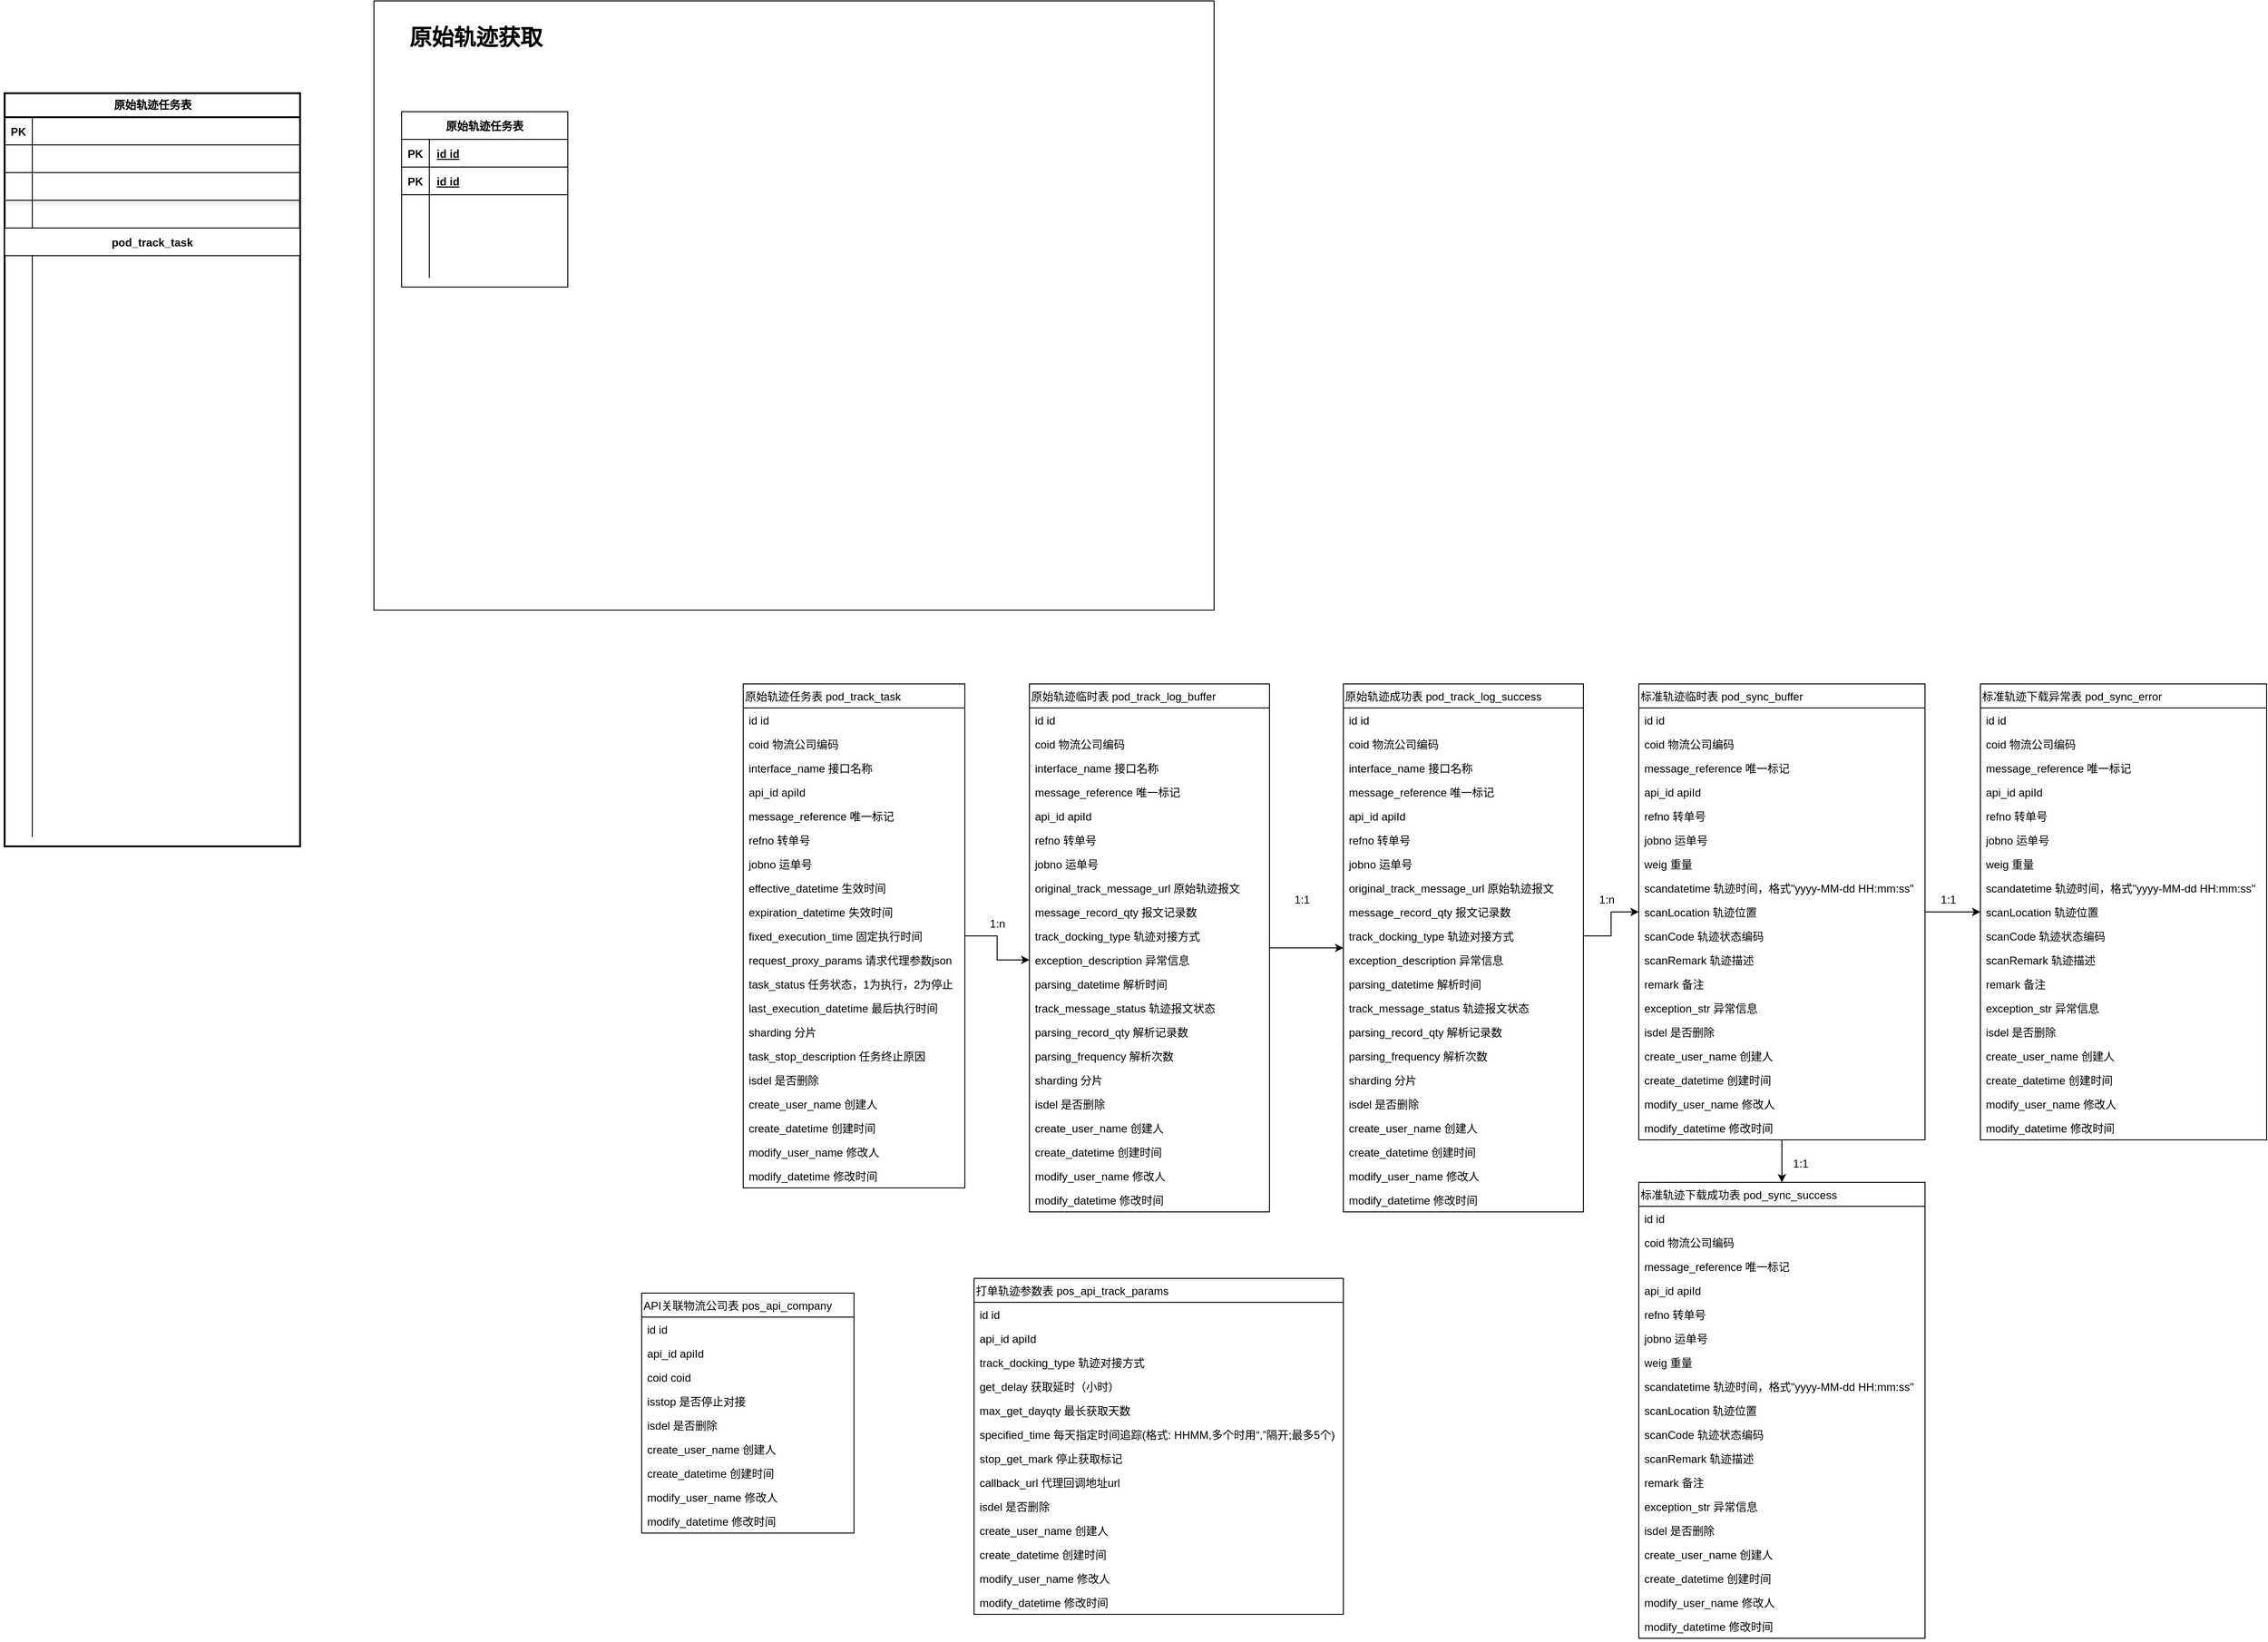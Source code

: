 <mxfile version="14.5.10" type="github" pages="4">
  <diagram id="soyGiitG30a4pR9Z1HNf" name="数据库表ER图">
    <mxGraphModel dx="3158" dy="2700" grid="1" gridSize="10" guides="1" tooltips="1" connect="1" arrows="1" fold="1" page="1" pageScale="1" pageWidth="827" pageHeight="1169" math="0" shadow="0">
      <root>
        <mxCell id="CbikUJmPVATcm5dP3cQ3-0" />
        <mxCell id="CbikUJmPVATcm5dP3cQ3-1" parent="CbikUJmPVATcm5dP3cQ3-0" />
        <mxCell id="xTMG4P7xSyJRbuuYxGfm-27" value="" style="rounded=0;whiteSpace=wrap;html=1;" vertex="1" parent="CbikUJmPVATcm5dP3cQ3-1">
          <mxGeometry x="-1600" y="-1990" width="910" height="660" as="geometry" />
        </mxCell>
        <mxCell id="XRtXnHfTH9lYvnx65vqN-0" value="原始轨迹任务表 pod_track_task" style="swimlane;fontStyle=0;childLayout=stackLayout;horizontal=1;startSize=26;fillColor=none;horizontalStack=0;resizeParent=1;resizeParentMax=0;resizeLast=0;collapsible=1;marginBottom=0;align=left;" vertex="1" parent="CbikUJmPVATcm5dP3cQ3-1">
          <mxGeometry x="-1200" y="-1250" width="240" height="546" as="geometry" />
        </mxCell>
        <mxCell id="XRtXnHfTH9lYvnx65vqN-1" value="id id" style="text;strokeColor=none;fillColor=none;align=left;verticalAlign=top;spacingLeft=4;spacingRight=4;overflow=hidden;rotatable=0;points=[[0,0.5],[1,0.5]];portConstraint=eastwest;" vertex="1" parent="XRtXnHfTH9lYvnx65vqN-0">
          <mxGeometry y="26" width="240" height="26" as="geometry" />
        </mxCell>
        <mxCell id="XRtXnHfTH9lYvnx65vqN-2" value="coid 物流公司编码" style="text;strokeColor=none;fillColor=none;align=left;verticalAlign=top;spacingLeft=4;spacingRight=4;overflow=hidden;rotatable=0;points=[[0,0.5],[1,0.5]];portConstraint=eastwest;" vertex="1" parent="XRtXnHfTH9lYvnx65vqN-0">
          <mxGeometry y="52" width="240" height="26" as="geometry" />
        </mxCell>
        <mxCell id="XRtXnHfTH9lYvnx65vqN-3" value="interface_name 接口名称" style="text;strokeColor=none;fillColor=none;align=left;verticalAlign=top;spacingLeft=4;spacingRight=4;overflow=hidden;rotatable=0;points=[[0,0.5],[1,0.5]];portConstraint=eastwest;" vertex="1" parent="XRtXnHfTH9lYvnx65vqN-0">
          <mxGeometry y="78" width="240" height="26" as="geometry" />
        </mxCell>
        <mxCell id="XRtXnHfTH9lYvnx65vqN-4" value="api_id apiId " style="text;strokeColor=none;fillColor=none;align=left;verticalAlign=top;spacingLeft=4;spacingRight=4;overflow=hidden;rotatable=0;points=[[0,0.5],[1,0.5]];portConstraint=eastwest;" vertex="1" parent="XRtXnHfTH9lYvnx65vqN-0">
          <mxGeometry y="104" width="240" height="26" as="geometry" />
        </mxCell>
        <mxCell id="XRtXnHfTH9lYvnx65vqN-5" value="message_reference 唯一标记" style="text;strokeColor=none;fillColor=none;align=left;verticalAlign=top;spacingLeft=4;spacingRight=4;overflow=hidden;rotatable=0;points=[[0,0.5],[1,0.5]];portConstraint=eastwest;" vertex="1" parent="XRtXnHfTH9lYvnx65vqN-0">
          <mxGeometry y="130" width="240" height="26" as="geometry" />
        </mxCell>
        <mxCell id="XRtXnHfTH9lYvnx65vqN-6" value="refno 转单号" style="text;strokeColor=none;fillColor=none;align=left;verticalAlign=top;spacingLeft=4;spacingRight=4;overflow=hidden;rotatable=0;points=[[0,0.5],[1,0.5]];portConstraint=eastwest;" vertex="1" parent="XRtXnHfTH9lYvnx65vqN-0">
          <mxGeometry y="156" width="240" height="26" as="geometry" />
        </mxCell>
        <mxCell id="XRtXnHfTH9lYvnx65vqN-7" value="jobno 运单号" style="text;strokeColor=none;fillColor=none;align=left;verticalAlign=top;spacingLeft=4;spacingRight=4;overflow=hidden;rotatable=0;points=[[0,0.5],[1,0.5]];portConstraint=eastwest;" vertex="1" parent="XRtXnHfTH9lYvnx65vqN-0">
          <mxGeometry y="182" width="240" height="26" as="geometry" />
        </mxCell>
        <mxCell id="XRtXnHfTH9lYvnx65vqN-8" value="effective_datetime 生效时间" style="text;strokeColor=none;fillColor=none;align=left;verticalAlign=top;spacingLeft=4;spacingRight=4;overflow=hidden;rotatable=0;points=[[0,0.5],[1,0.5]];portConstraint=eastwest;" vertex="1" parent="XRtXnHfTH9lYvnx65vqN-0">
          <mxGeometry y="208" width="240" height="26" as="geometry" />
        </mxCell>
        <mxCell id="XRtXnHfTH9lYvnx65vqN-9" value="expiration_datetime 失效时间" style="text;strokeColor=none;fillColor=none;align=left;verticalAlign=top;spacingLeft=4;spacingRight=4;overflow=hidden;rotatable=0;points=[[0,0.5],[1,0.5]];portConstraint=eastwest;" vertex="1" parent="XRtXnHfTH9lYvnx65vqN-0">
          <mxGeometry y="234" width="240" height="26" as="geometry" />
        </mxCell>
        <mxCell id="XRtXnHfTH9lYvnx65vqN-10" value="fixed_execution_time 固定执行时间" style="text;strokeColor=none;fillColor=none;align=left;verticalAlign=top;spacingLeft=4;spacingRight=4;overflow=hidden;rotatable=0;points=[[0,0.5],[1,0.5]];portConstraint=eastwest;" vertex="1" parent="XRtXnHfTH9lYvnx65vqN-0">
          <mxGeometry y="260" width="240" height="26" as="geometry" />
        </mxCell>
        <mxCell id="XRtXnHfTH9lYvnx65vqN-11" value="request_proxy_params 请求代理参数json" style="text;strokeColor=none;fillColor=none;align=left;verticalAlign=top;spacingLeft=4;spacingRight=4;overflow=hidden;rotatable=0;points=[[0,0.5],[1,0.5]];portConstraint=eastwest;" vertex="1" parent="XRtXnHfTH9lYvnx65vqN-0">
          <mxGeometry y="286" width="240" height="26" as="geometry" />
        </mxCell>
        <mxCell id="XRtXnHfTH9lYvnx65vqN-12" value="task_status 任务状态，1为执行，2为停止" style="text;strokeColor=none;fillColor=none;align=left;verticalAlign=top;spacingLeft=4;spacingRight=4;overflow=hidden;rotatable=0;points=[[0,0.5],[1,0.5]];portConstraint=eastwest;" vertex="1" parent="XRtXnHfTH9lYvnx65vqN-0">
          <mxGeometry y="312" width="240" height="26" as="geometry" />
        </mxCell>
        <mxCell id="XRtXnHfTH9lYvnx65vqN-13" value="last_execution_datetime 最后执行时间" style="text;strokeColor=none;fillColor=none;align=left;verticalAlign=top;spacingLeft=4;spacingRight=4;overflow=hidden;rotatable=0;points=[[0,0.5],[1,0.5]];portConstraint=eastwest;" vertex="1" parent="XRtXnHfTH9lYvnx65vqN-0">
          <mxGeometry y="338" width="240" height="26" as="geometry" />
        </mxCell>
        <mxCell id="XRtXnHfTH9lYvnx65vqN-14" value="sharding 分片" style="text;strokeColor=none;fillColor=none;align=left;verticalAlign=top;spacingLeft=4;spacingRight=4;overflow=hidden;rotatable=0;points=[[0,0.5],[1,0.5]];portConstraint=eastwest;" vertex="1" parent="XRtXnHfTH9lYvnx65vqN-0">
          <mxGeometry y="364" width="240" height="26" as="geometry" />
        </mxCell>
        <mxCell id="XRtXnHfTH9lYvnx65vqN-15" value="task_stop_description 任务终止原因" style="text;strokeColor=none;fillColor=none;align=left;verticalAlign=top;spacingLeft=4;spacingRight=4;overflow=hidden;rotatable=0;points=[[0,0.5],[1,0.5]];portConstraint=eastwest;" vertex="1" parent="XRtXnHfTH9lYvnx65vqN-0">
          <mxGeometry y="390" width="240" height="26" as="geometry" />
        </mxCell>
        <mxCell id="XRtXnHfTH9lYvnx65vqN-16" value="isdel 是否删除" style="text;strokeColor=none;fillColor=none;align=left;verticalAlign=top;spacingLeft=4;spacingRight=4;overflow=hidden;rotatable=0;points=[[0,0.5],[1,0.5]];portConstraint=eastwest;" vertex="1" parent="XRtXnHfTH9lYvnx65vqN-0">
          <mxGeometry y="416" width="240" height="26" as="geometry" />
        </mxCell>
        <mxCell id="XRtXnHfTH9lYvnx65vqN-17" value="create_user_name 创建人" style="text;strokeColor=none;fillColor=none;align=left;verticalAlign=top;spacingLeft=4;spacingRight=4;overflow=hidden;rotatable=0;points=[[0,0.5],[1,0.5]];portConstraint=eastwest;" vertex="1" parent="XRtXnHfTH9lYvnx65vqN-0">
          <mxGeometry y="442" width="240" height="26" as="geometry" />
        </mxCell>
        <mxCell id="XRtXnHfTH9lYvnx65vqN-18" value="create_datetime 创建时间" style="text;strokeColor=none;fillColor=none;align=left;verticalAlign=top;spacingLeft=4;spacingRight=4;overflow=hidden;rotatable=0;points=[[0,0.5],[1,0.5]];portConstraint=eastwest;" vertex="1" parent="XRtXnHfTH9lYvnx65vqN-0">
          <mxGeometry y="468" width="240" height="26" as="geometry" />
        </mxCell>
        <mxCell id="XRtXnHfTH9lYvnx65vqN-19" value="modify_user_name 修改人" style="text;strokeColor=none;fillColor=none;align=left;verticalAlign=top;spacingLeft=4;spacingRight=4;overflow=hidden;rotatable=0;points=[[0,0.5],[1,0.5]];portConstraint=eastwest;" vertex="1" parent="XRtXnHfTH9lYvnx65vqN-0">
          <mxGeometry y="494" width="240" height="26" as="geometry" />
        </mxCell>
        <mxCell id="XRtXnHfTH9lYvnx65vqN-20" value="modify_datetime 修改时间" style="text;strokeColor=none;fillColor=none;align=left;verticalAlign=top;spacingLeft=4;spacingRight=4;overflow=hidden;rotatable=0;points=[[0,0.5],[1,0.5]];portConstraint=eastwest;" vertex="1" parent="XRtXnHfTH9lYvnx65vqN-0">
          <mxGeometry y="520" width="240" height="26" as="geometry" />
        </mxCell>
        <mxCell id="XRtXnHfTH9lYvnx65vqN-21" value="" style="edgeStyle=orthogonalEdgeStyle;rounded=0;orthogonalLoop=1;jettySize=auto;html=1;" edge="1" parent="CbikUJmPVATcm5dP3cQ3-1" source="XRtXnHfTH9lYvnx65vqN-22" target="XRtXnHfTH9lYvnx65vqN-44">
          <mxGeometry relative="1" as="geometry" />
        </mxCell>
        <mxCell id="XRtXnHfTH9lYvnx65vqN-22" value="原始轨迹临时表 pod_track_log_buffer" style="swimlane;fontStyle=0;childLayout=stackLayout;horizontal=1;startSize=26;fillColor=none;horizontalStack=0;resizeParent=1;resizeParentMax=0;resizeLast=0;collapsible=1;marginBottom=0;align=left;" vertex="1" parent="CbikUJmPVATcm5dP3cQ3-1">
          <mxGeometry x="-890" y="-1250" width="260" height="572" as="geometry" />
        </mxCell>
        <mxCell id="XRtXnHfTH9lYvnx65vqN-23" value="id id" style="text;strokeColor=none;fillColor=none;align=left;verticalAlign=top;spacingLeft=4;spacingRight=4;overflow=hidden;rotatable=0;points=[[0,0.5],[1,0.5]];portConstraint=eastwest;" vertex="1" parent="XRtXnHfTH9lYvnx65vqN-22">
          <mxGeometry y="26" width="260" height="26" as="geometry" />
        </mxCell>
        <mxCell id="XRtXnHfTH9lYvnx65vqN-24" value="coid 物流公司编码" style="text;strokeColor=none;fillColor=none;align=left;verticalAlign=top;spacingLeft=4;spacingRight=4;overflow=hidden;rotatable=0;points=[[0,0.5],[1,0.5]];portConstraint=eastwest;" vertex="1" parent="XRtXnHfTH9lYvnx65vqN-22">
          <mxGeometry y="52" width="260" height="26" as="geometry" />
        </mxCell>
        <mxCell id="XRtXnHfTH9lYvnx65vqN-25" value="interface_name 接口名称" style="text;strokeColor=none;fillColor=none;align=left;verticalAlign=top;spacingLeft=4;spacingRight=4;overflow=hidden;rotatable=0;points=[[0,0.5],[1,0.5]];portConstraint=eastwest;" vertex="1" parent="XRtXnHfTH9lYvnx65vqN-22">
          <mxGeometry y="78" width="260" height="26" as="geometry" />
        </mxCell>
        <mxCell id="XRtXnHfTH9lYvnx65vqN-26" value="message_reference 唯一标记" style="text;strokeColor=none;fillColor=none;align=left;verticalAlign=top;spacingLeft=4;spacingRight=4;overflow=hidden;rotatable=0;points=[[0,0.5],[1,0.5]];portConstraint=eastwest;" vertex="1" parent="XRtXnHfTH9lYvnx65vqN-22">
          <mxGeometry y="104" width="260" height="26" as="geometry" />
        </mxCell>
        <mxCell id="XRtXnHfTH9lYvnx65vqN-27" value="api_id apiId " style="text;strokeColor=none;fillColor=none;align=left;verticalAlign=top;spacingLeft=4;spacingRight=4;overflow=hidden;rotatable=0;points=[[0,0.5],[1,0.5]];portConstraint=eastwest;" vertex="1" parent="XRtXnHfTH9lYvnx65vqN-22">
          <mxGeometry y="130" width="260" height="26" as="geometry" />
        </mxCell>
        <mxCell id="XRtXnHfTH9lYvnx65vqN-28" value="refno 转单号" style="text;strokeColor=none;fillColor=none;align=left;verticalAlign=top;spacingLeft=4;spacingRight=4;overflow=hidden;rotatable=0;points=[[0,0.5],[1,0.5]];portConstraint=eastwest;" vertex="1" parent="XRtXnHfTH9lYvnx65vqN-22">
          <mxGeometry y="156" width="260" height="26" as="geometry" />
        </mxCell>
        <mxCell id="XRtXnHfTH9lYvnx65vqN-29" value="jobno 运单号" style="text;strokeColor=none;fillColor=none;align=left;verticalAlign=top;spacingLeft=4;spacingRight=4;overflow=hidden;rotatable=0;points=[[0,0.5],[1,0.5]];portConstraint=eastwest;" vertex="1" parent="XRtXnHfTH9lYvnx65vqN-22">
          <mxGeometry y="182" width="260" height="26" as="geometry" />
        </mxCell>
        <mxCell id="XRtXnHfTH9lYvnx65vqN-30" value="original_track_message_url 原始轨迹报文" style="text;strokeColor=none;fillColor=none;align=left;verticalAlign=top;spacingLeft=4;spacingRight=4;overflow=hidden;rotatable=0;points=[[0,0.5],[1,0.5]];portConstraint=eastwest;" vertex="1" parent="XRtXnHfTH9lYvnx65vqN-22">
          <mxGeometry y="208" width="260" height="26" as="geometry" />
        </mxCell>
        <mxCell id="XRtXnHfTH9lYvnx65vqN-31" value="message_record_qty 报文记录数" style="text;strokeColor=none;fillColor=none;align=left;verticalAlign=top;spacingLeft=4;spacingRight=4;overflow=hidden;rotatable=0;points=[[0,0.5],[1,0.5]];portConstraint=eastwest;" vertex="1" parent="XRtXnHfTH9lYvnx65vqN-22">
          <mxGeometry y="234" width="260" height="26" as="geometry" />
        </mxCell>
        <mxCell id="XRtXnHfTH9lYvnx65vqN-32" value="track_docking_type 轨迹对接方式" style="text;strokeColor=none;fillColor=none;align=left;verticalAlign=top;spacingLeft=4;spacingRight=4;overflow=hidden;rotatable=0;points=[[0,0.5],[1,0.5]];portConstraint=eastwest;" vertex="1" parent="XRtXnHfTH9lYvnx65vqN-22">
          <mxGeometry y="260" width="260" height="26" as="geometry" />
        </mxCell>
        <mxCell id="XRtXnHfTH9lYvnx65vqN-33" value="exception_description 异常信息" style="text;strokeColor=none;fillColor=none;align=left;verticalAlign=top;spacingLeft=4;spacingRight=4;overflow=hidden;rotatable=0;points=[[0,0.5],[1,0.5]];portConstraint=eastwest;" vertex="1" parent="XRtXnHfTH9lYvnx65vqN-22">
          <mxGeometry y="286" width="260" height="26" as="geometry" />
        </mxCell>
        <mxCell id="XRtXnHfTH9lYvnx65vqN-34" value="parsing_datetime 解析时间" style="text;strokeColor=none;fillColor=none;align=left;verticalAlign=top;spacingLeft=4;spacingRight=4;overflow=hidden;rotatable=0;points=[[0,0.5],[1,0.5]];portConstraint=eastwest;" vertex="1" parent="XRtXnHfTH9lYvnx65vqN-22">
          <mxGeometry y="312" width="260" height="26" as="geometry" />
        </mxCell>
        <mxCell id="XRtXnHfTH9lYvnx65vqN-35" value="track_message_status 轨迹报文状态" style="text;strokeColor=none;fillColor=none;align=left;verticalAlign=top;spacingLeft=4;spacingRight=4;overflow=hidden;rotatable=0;points=[[0,0.5],[1,0.5]];portConstraint=eastwest;" vertex="1" parent="XRtXnHfTH9lYvnx65vqN-22">
          <mxGeometry y="338" width="260" height="26" as="geometry" />
        </mxCell>
        <mxCell id="XRtXnHfTH9lYvnx65vqN-36" value="parsing_record_qty 解析记录数" style="text;strokeColor=none;fillColor=none;align=left;verticalAlign=top;spacingLeft=4;spacingRight=4;overflow=hidden;rotatable=0;points=[[0,0.5],[1,0.5]];portConstraint=eastwest;" vertex="1" parent="XRtXnHfTH9lYvnx65vqN-22">
          <mxGeometry y="364" width="260" height="26" as="geometry" />
        </mxCell>
        <mxCell id="XRtXnHfTH9lYvnx65vqN-37" value="parsing_frequency 解析次数" style="text;strokeColor=none;fillColor=none;align=left;verticalAlign=top;spacingLeft=4;spacingRight=4;overflow=hidden;rotatable=0;points=[[0,0.5],[1,0.5]];portConstraint=eastwest;" vertex="1" parent="XRtXnHfTH9lYvnx65vqN-22">
          <mxGeometry y="390" width="260" height="26" as="geometry" />
        </mxCell>
        <mxCell id="XRtXnHfTH9lYvnx65vqN-38" value="sharding 分片" style="text;strokeColor=none;fillColor=none;align=left;verticalAlign=top;spacingLeft=4;spacingRight=4;overflow=hidden;rotatable=0;points=[[0,0.5],[1,0.5]];portConstraint=eastwest;" vertex="1" parent="XRtXnHfTH9lYvnx65vqN-22">
          <mxGeometry y="416" width="260" height="26" as="geometry" />
        </mxCell>
        <mxCell id="XRtXnHfTH9lYvnx65vqN-39" value="isdel 是否删除" style="text;strokeColor=none;fillColor=none;align=left;verticalAlign=top;spacingLeft=4;spacingRight=4;overflow=hidden;rotatable=0;points=[[0,0.5],[1,0.5]];portConstraint=eastwest;" vertex="1" parent="XRtXnHfTH9lYvnx65vqN-22">
          <mxGeometry y="442" width="260" height="26" as="geometry" />
        </mxCell>
        <mxCell id="XRtXnHfTH9lYvnx65vqN-40" value="create_user_name 创建人" style="text;strokeColor=none;fillColor=none;align=left;verticalAlign=top;spacingLeft=4;spacingRight=4;overflow=hidden;rotatable=0;points=[[0,0.5],[1,0.5]];portConstraint=eastwest;" vertex="1" parent="XRtXnHfTH9lYvnx65vqN-22">
          <mxGeometry y="468" width="260" height="26" as="geometry" />
        </mxCell>
        <mxCell id="XRtXnHfTH9lYvnx65vqN-41" value="create_datetime 创建时间" style="text;strokeColor=none;fillColor=none;align=left;verticalAlign=top;spacingLeft=4;spacingRight=4;overflow=hidden;rotatable=0;points=[[0,0.5],[1,0.5]];portConstraint=eastwest;" vertex="1" parent="XRtXnHfTH9lYvnx65vqN-22">
          <mxGeometry y="494" width="260" height="26" as="geometry" />
        </mxCell>
        <mxCell id="XRtXnHfTH9lYvnx65vqN-42" value="modify_user_name 修改人" style="text;strokeColor=none;fillColor=none;align=left;verticalAlign=top;spacingLeft=4;spacingRight=4;overflow=hidden;rotatable=0;points=[[0,0.5],[1,0.5]];portConstraint=eastwest;" vertex="1" parent="XRtXnHfTH9lYvnx65vqN-22">
          <mxGeometry y="520" width="260" height="26" as="geometry" />
        </mxCell>
        <mxCell id="XRtXnHfTH9lYvnx65vqN-43" value="modify_datetime 修改时间" style="text;strokeColor=none;fillColor=none;align=left;verticalAlign=top;spacingLeft=4;spacingRight=4;overflow=hidden;rotatable=0;points=[[0,0.5],[1,0.5]];portConstraint=eastwest;" vertex="1" parent="XRtXnHfTH9lYvnx65vqN-22">
          <mxGeometry y="546" width="260" height="26" as="geometry" />
        </mxCell>
        <mxCell id="XRtXnHfTH9lYvnx65vqN-44" value="原始轨迹成功表 pod_track_log_success" style="swimlane;fontStyle=0;childLayout=stackLayout;horizontal=1;startSize=26;fillColor=none;horizontalStack=0;resizeParent=1;resizeParentMax=0;resizeLast=0;collapsible=1;marginBottom=0;align=left;" vertex="1" parent="CbikUJmPVATcm5dP3cQ3-1">
          <mxGeometry x="-550" y="-1250" width="260" height="572" as="geometry" />
        </mxCell>
        <mxCell id="XRtXnHfTH9lYvnx65vqN-45" value="id id" style="text;strokeColor=none;fillColor=none;align=left;verticalAlign=top;spacingLeft=4;spacingRight=4;overflow=hidden;rotatable=0;points=[[0,0.5],[1,0.5]];portConstraint=eastwest;" vertex="1" parent="XRtXnHfTH9lYvnx65vqN-44">
          <mxGeometry y="26" width="260" height="26" as="geometry" />
        </mxCell>
        <mxCell id="XRtXnHfTH9lYvnx65vqN-46" value="coid 物流公司编码" style="text;strokeColor=none;fillColor=none;align=left;verticalAlign=top;spacingLeft=4;spacingRight=4;overflow=hidden;rotatable=0;points=[[0,0.5],[1,0.5]];portConstraint=eastwest;" vertex="1" parent="XRtXnHfTH9lYvnx65vqN-44">
          <mxGeometry y="52" width="260" height="26" as="geometry" />
        </mxCell>
        <mxCell id="XRtXnHfTH9lYvnx65vqN-47" value="interface_name 接口名称" style="text;strokeColor=none;fillColor=none;align=left;verticalAlign=top;spacingLeft=4;spacingRight=4;overflow=hidden;rotatable=0;points=[[0,0.5],[1,0.5]];portConstraint=eastwest;" vertex="1" parent="XRtXnHfTH9lYvnx65vqN-44">
          <mxGeometry y="78" width="260" height="26" as="geometry" />
        </mxCell>
        <mxCell id="XRtXnHfTH9lYvnx65vqN-48" value="message_reference 唯一标记" style="text;strokeColor=none;fillColor=none;align=left;verticalAlign=top;spacingLeft=4;spacingRight=4;overflow=hidden;rotatable=0;points=[[0,0.5],[1,0.5]];portConstraint=eastwest;" vertex="1" parent="XRtXnHfTH9lYvnx65vqN-44">
          <mxGeometry y="104" width="260" height="26" as="geometry" />
        </mxCell>
        <mxCell id="XRtXnHfTH9lYvnx65vqN-49" value="api_id apiId " style="text;strokeColor=none;fillColor=none;align=left;verticalAlign=top;spacingLeft=4;spacingRight=4;overflow=hidden;rotatable=0;points=[[0,0.5],[1,0.5]];portConstraint=eastwest;" vertex="1" parent="XRtXnHfTH9lYvnx65vqN-44">
          <mxGeometry y="130" width="260" height="26" as="geometry" />
        </mxCell>
        <mxCell id="XRtXnHfTH9lYvnx65vqN-50" value="refno 转单号" style="text;strokeColor=none;fillColor=none;align=left;verticalAlign=top;spacingLeft=4;spacingRight=4;overflow=hidden;rotatable=0;points=[[0,0.5],[1,0.5]];portConstraint=eastwest;" vertex="1" parent="XRtXnHfTH9lYvnx65vqN-44">
          <mxGeometry y="156" width="260" height="26" as="geometry" />
        </mxCell>
        <mxCell id="XRtXnHfTH9lYvnx65vqN-51" value="jobno 运单号" style="text;strokeColor=none;fillColor=none;align=left;verticalAlign=top;spacingLeft=4;spacingRight=4;overflow=hidden;rotatable=0;points=[[0,0.5],[1,0.5]];portConstraint=eastwest;" vertex="1" parent="XRtXnHfTH9lYvnx65vqN-44">
          <mxGeometry y="182" width="260" height="26" as="geometry" />
        </mxCell>
        <mxCell id="XRtXnHfTH9lYvnx65vqN-52" value="original_track_message_url 原始轨迹报文" style="text;strokeColor=none;fillColor=none;align=left;verticalAlign=top;spacingLeft=4;spacingRight=4;overflow=hidden;rotatable=0;points=[[0,0.5],[1,0.5]];portConstraint=eastwest;" vertex="1" parent="XRtXnHfTH9lYvnx65vqN-44">
          <mxGeometry y="208" width="260" height="26" as="geometry" />
        </mxCell>
        <mxCell id="XRtXnHfTH9lYvnx65vqN-53" value="message_record_qty 报文记录数" style="text;strokeColor=none;fillColor=none;align=left;verticalAlign=top;spacingLeft=4;spacingRight=4;overflow=hidden;rotatable=0;points=[[0,0.5],[1,0.5]];portConstraint=eastwest;" vertex="1" parent="XRtXnHfTH9lYvnx65vqN-44">
          <mxGeometry y="234" width="260" height="26" as="geometry" />
        </mxCell>
        <mxCell id="XRtXnHfTH9lYvnx65vqN-54" value="track_docking_type 轨迹对接方式" style="text;strokeColor=none;fillColor=none;align=left;verticalAlign=top;spacingLeft=4;spacingRight=4;overflow=hidden;rotatable=0;points=[[0,0.5],[1,0.5]];portConstraint=eastwest;" vertex="1" parent="XRtXnHfTH9lYvnx65vqN-44">
          <mxGeometry y="260" width="260" height="26" as="geometry" />
        </mxCell>
        <mxCell id="XRtXnHfTH9lYvnx65vqN-55" value="exception_description 异常信息" style="text;strokeColor=none;fillColor=none;align=left;verticalAlign=top;spacingLeft=4;spacingRight=4;overflow=hidden;rotatable=0;points=[[0,0.5],[1,0.5]];portConstraint=eastwest;" vertex="1" parent="XRtXnHfTH9lYvnx65vqN-44">
          <mxGeometry y="286" width="260" height="26" as="geometry" />
        </mxCell>
        <mxCell id="XRtXnHfTH9lYvnx65vqN-56" value="parsing_datetime 解析时间" style="text;strokeColor=none;fillColor=none;align=left;verticalAlign=top;spacingLeft=4;spacingRight=4;overflow=hidden;rotatable=0;points=[[0,0.5],[1,0.5]];portConstraint=eastwest;" vertex="1" parent="XRtXnHfTH9lYvnx65vqN-44">
          <mxGeometry y="312" width="260" height="26" as="geometry" />
        </mxCell>
        <mxCell id="XRtXnHfTH9lYvnx65vqN-57" value="track_message_status 轨迹报文状态" style="text;strokeColor=none;fillColor=none;align=left;verticalAlign=top;spacingLeft=4;spacingRight=4;overflow=hidden;rotatable=0;points=[[0,0.5],[1,0.5]];portConstraint=eastwest;" vertex="1" parent="XRtXnHfTH9lYvnx65vqN-44">
          <mxGeometry y="338" width="260" height="26" as="geometry" />
        </mxCell>
        <mxCell id="XRtXnHfTH9lYvnx65vqN-58" value="parsing_record_qty 解析记录数" style="text;strokeColor=none;fillColor=none;align=left;verticalAlign=top;spacingLeft=4;spacingRight=4;overflow=hidden;rotatable=0;points=[[0,0.5],[1,0.5]];portConstraint=eastwest;" vertex="1" parent="XRtXnHfTH9lYvnx65vqN-44">
          <mxGeometry y="364" width="260" height="26" as="geometry" />
        </mxCell>
        <mxCell id="XRtXnHfTH9lYvnx65vqN-59" value="parsing_frequency 解析次数" style="text;strokeColor=none;fillColor=none;align=left;verticalAlign=top;spacingLeft=4;spacingRight=4;overflow=hidden;rotatable=0;points=[[0,0.5],[1,0.5]];portConstraint=eastwest;" vertex="1" parent="XRtXnHfTH9lYvnx65vqN-44">
          <mxGeometry y="390" width="260" height="26" as="geometry" />
        </mxCell>
        <mxCell id="XRtXnHfTH9lYvnx65vqN-60" value="sharding 分片" style="text;strokeColor=none;fillColor=none;align=left;verticalAlign=top;spacingLeft=4;spacingRight=4;overflow=hidden;rotatable=0;points=[[0,0.5],[1,0.5]];portConstraint=eastwest;" vertex="1" parent="XRtXnHfTH9lYvnx65vqN-44">
          <mxGeometry y="416" width="260" height="26" as="geometry" />
        </mxCell>
        <mxCell id="XRtXnHfTH9lYvnx65vqN-61" value="isdel 是否删除" style="text;strokeColor=none;fillColor=none;align=left;verticalAlign=top;spacingLeft=4;spacingRight=4;overflow=hidden;rotatable=0;points=[[0,0.5],[1,0.5]];portConstraint=eastwest;" vertex="1" parent="XRtXnHfTH9lYvnx65vqN-44">
          <mxGeometry y="442" width="260" height="26" as="geometry" />
        </mxCell>
        <mxCell id="XRtXnHfTH9lYvnx65vqN-62" value="create_user_name 创建人" style="text;strokeColor=none;fillColor=none;align=left;verticalAlign=top;spacingLeft=4;spacingRight=4;overflow=hidden;rotatable=0;points=[[0,0.5],[1,0.5]];portConstraint=eastwest;" vertex="1" parent="XRtXnHfTH9lYvnx65vqN-44">
          <mxGeometry y="468" width="260" height="26" as="geometry" />
        </mxCell>
        <mxCell id="XRtXnHfTH9lYvnx65vqN-63" value="create_datetime 创建时间" style="text;strokeColor=none;fillColor=none;align=left;verticalAlign=top;spacingLeft=4;spacingRight=4;overflow=hidden;rotatable=0;points=[[0,0.5],[1,0.5]];portConstraint=eastwest;" vertex="1" parent="XRtXnHfTH9lYvnx65vqN-44">
          <mxGeometry y="494" width="260" height="26" as="geometry" />
        </mxCell>
        <mxCell id="XRtXnHfTH9lYvnx65vqN-64" value="modify_user_name 修改人" style="text;strokeColor=none;fillColor=none;align=left;verticalAlign=top;spacingLeft=4;spacingRight=4;overflow=hidden;rotatable=0;points=[[0,0.5],[1,0.5]];portConstraint=eastwest;" vertex="1" parent="XRtXnHfTH9lYvnx65vqN-44">
          <mxGeometry y="520" width="260" height="26" as="geometry" />
        </mxCell>
        <mxCell id="XRtXnHfTH9lYvnx65vqN-65" value="modify_datetime 修改时间" style="text;strokeColor=none;fillColor=none;align=left;verticalAlign=top;spacingLeft=4;spacingRight=4;overflow=hidden;rotatable=0;points=[[0,0.5],[1,0.5]];portConstraint=eastwest;" vertex="1" parent="XRtXnHfTH9lYvnx65vqN-44">
          <mxGeometry y="546" width="260" height="26" as="geometry" />
        </mxCell>
        <mxCell id="XRtXnHfTH9lYvnx65vqN-66" style="edgeStyle=orthogonalEdgeStyle;rounded=0;orthogonalLoop=1;jettySize=auto;html=1;entryX=0.5;entryY=0;entryDx=0;entryDy=0;" edge="1" parent="CbikUJmPVATcm5dP3cQ3-1" source="XRtXnHfTH9lYvnx65vqN-67" target="XRtXnHfTH9lYvnx65vqN-86">
          <mxGeometry relative="1" as="geometry" />
        </mxCell>
        <mxCell id="XRtXnHfTH9lYvnx65vqN-67" value="标准轨迹临时表 pod_sync_buffer" style="swimlane;fontStyle=0;childLayout=stackLayout;horizontal=1;startSize=26;fillColor=none;horizontalStack=0;resizeParent=1;resizeParentMax=0;resizeLast=0;collapsible=1;marginBottom=0;align=left;" vertex="1" parent="CbikUJmPVATcm5dP3cQ3-1">
          <mxGeometry x="-230" y="-1250" width="310" height="494" as="geometry" />
        </mxCell>
        <mxCell id="XRtXnHfTH9lYvnx65vqN-68" value="id id" style="text;strokeColor=none;fillColor=none;align=left;verticalAlign=top;spacingLeft=4;spacingRight=4;overflow=hidden;rotatable=0;points=[[0,0.5],[1,0.5]];portConstraint=eastwest;" vertex="1" parent="XRtXnHfTH9lYvnx65vqN-67">
          <mxGeometry y="26" width="310" height="26" as="geometry" />
        </mxCell>
        <mxCell id="XRtXnHfTH9lYvnx65vqN-69" value="coid 物流公司编码" style="text;strokeColor=none;fillColor=none;align=left;verticalAlign=top;spacingLeft=4;spacingRight=4;overflow=hidden;rotatable=0;points=[[0,0.5],[1,0.5]];portConstraint=eastwest;" vertex="1" parent="XRtXnHfTH9lYvnx65vqN-67">
          <mxGeometry y="52" width="310" height="26" as="geometry" />
        </mxCell>
        <mxCell id="XRtXnHfTH9lYvnx65vqN-70" value="message_reference 唯一标记" style="text;strokeColor=none;fillColor=none;align=left;verticalAlign=top;spacingLeft=4;spacingRight=4;overflow=hidden;rotatable=0;points=[[0,0.5],[1,0.5]];portConstraint=eastwest;" vertex="1" parent="XRtXnHfTH9lYvnx65vqN-67">
          <mxGeometry y="78" width="310" height="26" as="geometry" />
        </mxCell>
        <mxCell id="XRtXnHfTH9lYvnx65vqN-71" value="api_id apiId " style="text;strokeColor=none;fillColor=none;align=left;verticalAlign=top;spacingLeft=4;spacingRight=4;overflow=hidden;rotatable=0;points=[[0,0.5],[1,0.5]];portConstraint=eastwest;" vertex="1" parent="XRtXnHfTH9lYvnx65vqN-67">
          <mxGeometry y="104" width="310" height="26" as="geometry" />
        </mxCell>
        <mxCell id="XRtXnHfTH9lYvnx65vqN-72" value="refno 转单号" style="text;strokeColor=none;fillColor=none;align=left;verticalAlign=top;spacingLeft=4;spacingRight=4;overflow=hidden;rotatable=0;points=[[0,0.5],[1,0.5]];portConstraint=eastwest;" vertex="1" parent="XRtXnHfTH9lYvnx65vqN-67">
          <mxGeometry y="130" width="310" height="26" as="geometry" />
        </mxCell>
        <mxCell id="XRtXnHfTH9lYvnx65vqN-73" value="jobno 运单号" style="text;strokeColor=none;fillColor=none;align=left;verticalAlign=top;spacingLeft=4;spacingRight=4;overflow=hidden;rotatable=0;points=[[0,0.5],[1,0.5]];portConstraint=eastwest;" vertex="1" parent="XRtXnHfTH9lYvnx65vqN-67">
          <mxGeometry y="156" width="310" height="26" as="geometry" />
        </mxCell>
        <mxCell id="XRtXnHfTH9lYvnx65vqN-74" value="weig 重量" style="text;strokeColor=none;fillColor=none;align=left;verticalAlign=top;spacingLeft=4;spacingRight=4;overflow=hidden;rotatable=0;points=[[0,0.5],[1,0.5]];portConstraint=eastwest;" vertex="1" parent="XRtXnHfTH9lYvnx65vqN-67">
          <mxGeometry y="182" width="310" height="26" as="geometry" />
        </mxCell>
        <mxCell id="XRtXnHfTH9lYvnx65vqN-75" value="scandatetime 轨迹时间，格式&quot;yyyy-MM-dd HH:mm:ss&quot;" style="text;strokeColor=none;fillColor=none;align=left;verticalAlign=top;spacingLeft=4;spacingRight=4;overflow=hidden;rotatable=0;points=[[0,0.5],[1,0.5]];portConstraint=eastwest;" vertex="1" parent="XRtXnHfTH9lYvnx65vqN-67">
          <mxGeometry y="208" width="310" height="26" as="geometry" />
        </mxCell>
        <mxCell id="XRtXnHfTH9lYvnx65vqN-76" value="scanLocation 轨迹位置" style="text;strokeColor=none;fillColor=none;align=left;verticalAlign=top;spacingLeft=4;spacingRight=4;overflow=hidden;rotatable=0;points=[[0,0.5],[1,0.5]];portConstraint=eastwest;" vertex="1" parent="XRtXnHfTH9lYvnx65vqN-67">
          <mxGeometry y="234" width="310" height="26" as="geometry" />
        </mxCell>
        <mxCell id="XRtXnHfTH9lYvnx65vqN-77" value="scanCode 轨迹状态编码" style="text;strokeColor=none;fillColor=none;align=left;verticalAlign=top;spacingLeft=4;spacingRight=4;overflow=hidden;rotatable=0;points=[[0,0.5],[1,0.5]];portConstraint=eastwest;" vertex="1" parent="XRtXnHfTH9lYvnx65vqN-67">
          <mxGeometry y="260" width="310" height="26" as="geometry" />
        </mxCell>
        <mxCell id="XRtXnHfTH9lYvnx65vqN-78" value="scanRemark 轨迹描述" style="text;strokeColor=none;fillColor=none;align=left;verticalAlign=top;spacingLeft=4;spacingRight=4;overflow=hidden;rotatable=0;points=[[0,0.5],[1,0.5]];portConstraint=eastwest;" vertex="1" parent="XRtXnHfTH9lYvnx65vqN-67">
          <mxGeometry y="286" width="310" height="26" as="geometry" />
        </mxCell>
        <mxCell id="XRtXnHfTH9lYvnx65vqN-79" value="remark 备注" style="text;strokeColor=none;fillColor=none;align=left;verticalAlign=top;spacingLeft=4;spacingRight=4;overflow=hidden;rotatable=0;points=[[0,0.5],[1,0.5]];portConstraint=eastwest;" vertex="1" parent="XRtXnHfTH9lYvnx65vqN-67">
          <mxGeometry y="312" width="310" height="26" as="geometry" />
        </mxCell>
        <mxCell id="XRtXnHfTH9lYvnx65vqN-80" value="exception_str 异常信息" style="text;strokeColor=none;fillColor=none;align=left;verticalAlign=top;spacingLeft=4;spacingRight=4;overflow=hidden;rotatable=0;points=[[0,0.5],[1,0.5]];portConstraint=eastwest;" vertex="1" parent="XRtXnHfTH9lYvnx65vqN-67">
          <mxGeometry y="338" width="310" height="26" as="geometry" />
        </mxCell>
        <mxCell id="XRtXnHfTH9lYvnx65vqN-81" value="isdel 是否删除" style="text;strokeColor=none;fillColor=none;align=left;verticalAlign=top;spacingLeft=4;spacingRight=4;overflow=hidden;rotatable=0;points=[[0,0.5],[1,0.5]];portConstraint=eastwest;" vertex="1" parent="XRtXnHfTH9lYvnx65vqN-67">
          <mxGeometry y="364" width="310" height="26" as="geometry" />
        </mxCell>
        <mxCell id="XRtXnHfTH9lYvnx65vqN-82" value="create_user_name 创建人" style="text;strokeColor=none;fillColor=none;align=left;verticalAlign=top;spacingLeft=4;spacingRight=4;overflow=hidden;rotatable=0;points=[[0,0.5],[1,0.5]];portConstraint=eastwest;" vertex="1" parent="XRtXnHfTH9lYvnx65vqN-67">
          <mxGeometry y="390" width="310" height="26" as="geometry" />
        </mxCell>
        <mxCell id="XRtXnHfTH9lYvnx65vqN-83" value="create_datetime 创建时间" style="text;strokeColor=none;fillColor=none;align=left;verticalAlign=top;spacingLeft=4;spacingRight=4;overflow=hidden;rotatable=0;points=[[0,0.5],[1,0.5]];portConstraint=eastwest;" vertex="1" parent="XRtXnHfTH9lYvnx65vqN-67">
          <mxGeometry y="416" width="310" height="26" as="geometry" />
        </mxCell>
        <mxCell id="XRtXnHfTH9lYvnx65vqN-84" value="modify_user_name 修改人" style="text;strokeColor=none;fillColor=none;align=left;verticalAlign=top;spacingLeft=4;spacingRight=4;overflow=hidden;rotatable=0;points=[[0,0.5],[1,0.5]];portConstraint=eastwest;" vertex="1" parent="XRtXnHfTH9lYvnx65vqN-67">
          <mxGeometry y="442" width="310" height="26" as="geometry" />
        </mxCell>
        <mxCell id="XRtXnHfTH9lYvnx65vqN-85" value="modify_datetime 修改时间" style="text;strokeColor=none;fillColor=none;align=left;verticalAlign=top;spacingLeft=4;spacingRight=4;overflow=hidden;rotatable=0;points=[[0,0.5],[1,0.5]];portConstraint=eastwest;" vertex="1" parent="XRtXnHfTH9lYvnx65vqN-67">
          <mxGeometry y="468" width="310" height="26" as="geometry" />
        </mxCell>
        <mxCell id="XRtXnHfTH9lYvnx65vqN-86" value="标准轨迹下载成功表 pod_sync_success" style="swimlane;fontStyle=0;childLayout=stackLayout;horizontal=1;startSize=26;fillColor=none;horizontalStack=0;resizeParent=1;resizeParentMax=0;resizeLast=0;collapsible=1;marginBottom=0;align=left;" vertex="1" parent="CbikUJmPVATcm5dP3cQ3-1">
          <mxGeometry x="-230" y="-710" width="310" height="494" as="geometry" />
        </mxCell>
        <mxCell id="XRtXnHfTH9lYvnx65vqN-87" value="id id" style="text;strokeColor=none;fillColor=none;align=left;verticalAlign=top;spacingLeft=4;spacingRight=4;overflow=hidden;rotatable=0;points=[[0,0.5],[1,0.5]];portConstraint=eastwest;" vertex="1" parent="XRtXnHfTH9lYvnx65vqN-86">
          <mxGeometry y="26" width="310" height="26" as="geometry" />
        </mxCell>
        <mxCell id="XRtXnHfTH9lYvnx65vqN-88" value="coid 物流公司编码" style="text;strokeColor=none;fillColor=none;align=left;verticalAlign=top;spacingLeft=4;spacingRight=4;overflow=hidden;rotatable=0;points=[[0,0.5],[1,0.5]];portConstraint=eastwest;" vertex="1" parent="XRtXnHfTH9lYvnx65vqN-86">
          <mxGeometry y="52" width="310" height="26" as="geometry" />
        </mxCell>
        <mxCell id="XRtXnHfTH9lYvnx65vqN-89" value="message_reference 唯一标记" style="text;strokeColor=none;fillColor=none;align=left;verticalAlign=top;spacingLeft=4;spacingRight=4;overflow=hidden;rotatable=0;points=[[0,0.5],[1,0.5]];portConstraint=eastwest;" vertex="1" parent="XRtXnHfTH9lYvnx65vqN-86">
          <mxGeometry y="78" width="310" height="26" as="geometry" />
        </mxCell>
        <mxCell id="XRtXnHfTH9lYvnx65vqN-90" value="api_id apiId " style="text;strokeColor=none;fillColor=none;align=left;verticalAlign=top;spacingLeft=4;spacingRight=4;overflow=hidden;rotatable=0;points=[[0,0.5],[1,0.5]];portConstraint=eastwest;" vertex="1" parent="XRtXnHfTH9lYvnx65vqN-86">
          <mxGeometry y="104" width="310" height="26" as="geometry" />
        </mxCell>
        <mxCell id="XRtXnHfTH9lYvnx65vqN-91" value="refno 转单号" style="text;strokeColor=none;fillColor=none;align=left;verticalAlign=top;spacingLeft=4;spacingRight=4;overflow=hidden;rotatable=0;points=[[0,0.5],[1,0.5]];portConstraint=eastwest;" vertex="1" parent="XRtXnHfTH9lYvnx65vqN-86">
          <mxGeometry y="130" width="310" height="26" as="geometry" />
        </mxCell>
        <mxCell id="XRtXnHfTH9lYvnx65vqN-92" value="jobno 运单号" style="text;strokeColor=none;fillColor=none;align=left;verticalAlign=top;spacingLeft=4;spacingRight=4;overflow=hidden;rotatable=0;points=[[0,0.5],[1,0.5]];portConstraint=eastwest;" vertex="1" parent="XRtXnHfTH9lYvnx65vqN-86">
          <mxGeometry y="156" width="310" height="26" as="geometry" />
        </mxCell>
        <mxCell id="XRtXnHfTH9lYvnx65vqN-93" value="weig 重量" style="text;strokeColor=none;fillColor=none;align=left;verticalAlign=top;spacingLeft=4;spacingRight=4;overflow=hidden;rotatable=0;points=[[0,0.5],[1,0.5]];portConstraint=eastwest;" vertex="1" parent="XRtXnHfTH9lYvnx65vqN-86">
          <mxGeometry y="182" width="310" height="26" as="geometry" />
        </mxCell>
        <mxCell id="XRtXnHfTH9lYvnx65vqN-94" value="scandatetime 轨迹时间，格式&quot;yyyy-MM-dd HH:mm:ss&quot;" style="text;strokeColor=none;fillColor=none;align=left;verticalAlign=top;spacingLeft=4;spacingRight=4;overflow=hidden;rotatable=0;points=[[0,0.5],[1,0.5]];portConstraint=eastwest;" vertex="1" parent="XRtXnHfTH9lYvnx65vqN-86">
          <mxGeometry y="208" width="310" height="26" as="geometry" />
        </mxCell>
        <mxCell id="XRtXnHfTH9lYvnx65vqN-95" value="scanLocation 轨迹位置" style="text;strokeColor=none;fillColor=none;align=left;verticalAlign=top;spacingLeft=4;spacingRight=4;overflow=hidden;rotatable=0;points=[[0,0.5],[1,0.5]];portConstraint=eastwest;" vertex="1" parent="XRtXnHfTH9lYvnx65vqN-86">
          <mxGeometry y="234" width="310" height="26" as="geometry" />
        </mxCell>
        <mxCell id="XRtXnHfTH9lYvnx65vqN-96" value="scanCode 轨迹状态编码" style="text;strokeColor=none;fillColor=none;align=left;verticalAlign=top;spacingLeft=4;spacingRight=4;overflow=hidden;rotatable=0;points=[[0,0.5],[1,0.5]];portConstraint=eastwest;" vertex="1" parent="XRtXnHfTH9lYvnx65vqN-86">
          <mxGeometry y="260" width="310" height="26" as="geometry" />
        </mxCell>
        <mxCell id="XRtXnHfTH9lYvnx65vqN-97" value="scanRemark 轨迹描述" style="text;strokeColor=none;fillColor=none;align=left;verticalAlign=top;spacingLeft=4;spacingRight=4;overflow=hidden;rotatable=0;points=[[0,0.5],[1,0.5]];portConstraint=eastwest;" vertex="1" parent="XRtXnHfTH9lYvnx65vqN-86">
          <mxGeometry y="286" width="310" height="26" as="geometry" />
        </mxCell>
        <mxCell id="XRtXnHfTH9lYvnx65vqN-98" value="remark 备注" style="text;strokeColor=none;fillColor=none;align=left;verticalAlign=top;spacingLeft=4;spacingRight=4;overflow=hidden;rotatable=0;points=[[0,0.5],[1,0.5]];portConstraint=eastwest;" vertex="1" parent="XRtXnHfTH9lYvnx65vqN-86">
          <mxGeometry y="312" width="310" height="26" as="geometry" />
        </mxCell>
        <mxCell id="XRtXnHfTH9lYvnx65vqN-99" value="exception_str 异常信息" style="text;strokeColor=none;fillColor=none;align=left;verticalAlign=top;spacingLeft=4;spacingRight=4;overflow=hidden;rotatable=0;points=[[0,0.5],[1,0.5]];portConstraint=eastwest;" vertex="1" parent="XRtXnHfTH9lYvnx65vqN-86">
          <mxGeometry y="338" width="310" height="26" as="geometry" />
        </mxCell>
        <mxCell id="XRtXnHfTH9lYvnx65vqN-100" value="isdel 是否删除" style="text;strokeColor=none;fillColor=none;align=left;verticalAlign=top;spacingLeft=4;spacingRight=4;overflow=hidden;rotatable=0;points=[[0,0.5],[1,0.5]];portConstraint=eastwest;" vertex="1" parent="XRtXnHfTH9lYvnx65vqN-86">
          <mxGeometry y="364" width="310" height="26" as="geometry" />
        </mxCell>
        <mxCell id="XRtXnHfTH9lYvnx65vqN-101" value="create_user_name 创建人" style="text;strokeColor=none;fillColor=none;align=left;verticalAlign=top;spacingLeft=4;spacingRight=4;overflow=hidden;rotatable=0;points=[[0,0.5],[1,0.5]];portConstraint=eastwest;" vertex="1" parent="XRtXnHfTH9lYvnx65vqN-86">
          <mxGeometry y="390" width="310" height="26" as="geometry" />
        </mxCell>
        <mxCell id="XRtXnHfTH9lYvnx65vqN-102" value="create_datetime 创建时间" style="text;strokeColor=none;fillColor=none;align=left;verticalAlign=top;spacingLeft=4;spacingRight=4;overflow=hidden;rotatable=0;points=[[0,0.5],[1,0.5]];portConstraint=eastwest;" vertex="1" parent="XRtXnHfTH9lYvnx65vqN-86">
          <mxGeometry y="416" width="310" height="26" as="geometry" />
        </mxCell>
        <mxCell id="XRtXnHfTH9lYvnx65vqN-103" value="modify_user_name 修改人" style="text;strokeColor=none;fillColor=none;align=left;verticalAlign=top;spacingLeft=4;spacingRight=4;overflow=hidden;rotatable=0;points=[[0,0.5],[1,0.5]];portConstraint=eastwest;" vertex="1" parent="XRtXnHfTH9lYvnx65vqN-86">
          <mxGeometry y="442" width="310" height="26" as="geometry" />
        </mxCell>
        <mxCell id="XRtXnHfTH9lYvnx65vqN-104" value="modify_datetime 修改时间" style="text;strokeColor=none;fillColor=none;align=left;verticalAlign=top;spacingLeft=4;spacingRight=4;overflow=hidden;rotatable=0;points=[[0,0.5],[1,0.5]];portConstraint=eastwest;" vertex="1" parent="XRtXnHfTH9lYvnx65vqN-86">
          <mxGeometry y="468" width="310" height="26" as="geometry" />
        </mxCell>
        <mxCell id="XRtXnHfTH9lYvnx65vqN-105" value="标准轨迹下载异常表 pod_sync_error" style="swimlane;fontStyle=0;childLayout=stackLayout;horizontal=1;startSize=26;fillColor=none;horizontalStack=0;resizeParent=1;resizeParentMax=0;resizeLast=0;collapsible=1;marginBottom=0;align=left;" vertex="1" parent="CbikUJmPVATcm5dP3cQ3-1">
          <mxGeometry x="140" y="-1250" width="310" height="494" as="geometry" />
        </mxCell>
        <mxCell id="XRtXnHfTH9lYvnx65vqN-106" value="id id" style="text;strokeColor=none;fillColor=none;align=left;verticalAlign=top;spacingLeft=4;spacingRight=4;overflow=hidden;rotatable=0;points=[[0,0.5],[1,0.5]];portConstraint=eastwest;" vertex="1" parent="XRtXnHfTH9lYvnx65vqN-105">
          <mxGeometry y="26" width="310" height="26" as="geometry" />
        </mxCell>
        <mxCell id="XRtXnHfTH9lYvnx65vqN-107" value="coid 物流公司编码" style="text;strokeColor=none;fillColor=none;align=left;verticalAlign=top;spacingLeft=4;spacingRight=4;overflow=hidden;rotatable=0;points=[[0,0.5],[1,0.5]];portConstraint=eastwest;" vertex="1" parent="XRtXnHfTH9lYvnx65vqN-105">
          <mxGeometry y="52" width="310" height="26" as="geometry" />
        </mxCell>
        <mxCell id="XRtXnHfTH9lYvnx65vqN-108" value="message_reference 唯一标记" style="text;strokeColor=none;fillColor=none;align=left;verticalAlign=top;spacingLeft=4;spacingRight=4;overflow=hidden;rotatable=0;points=[[0,0.5],[1,0.5]];portConstraint=eastwest;" vertex="1" parent="XRtXnHfTH9lYvnx65vqN-105">
          <mxGeometry y="78" width="310" height="26" as="geometry" />
        </mxCell>
        <mxCell id="XRtXnHfTH9lYvnx65vqN-109" value="api_id apiId " style="text;strokeColor=none;fillColor=none;align=left;verticalAlign=top;spacingLeft=4;spacingRight=4;overflow=hidden;rotatable=0;points=[[0,0.5],[1,0.5]];portConstraint=eastwest;" vertex="1" parent="XRtXnHfTH9lYvnx65vqN-105">
          <mxGeometry y="104" width="310" height="26" as="geometry" />
        </mxCell>
        <mxCell id="XRtXnHfTH9lYvnx65vqN-110" value="refno 转单号" style="text;strokeColor=none;fillColor=none;align=left;verticalAlign=top;spacingLeft=4;spacingRight=4;overflow=hidden;rotatable=0;points=[[0,0.5],[1,0.5]];portConstraint=eastwest;" vertex="1" parent="XRtXnHfTH9lYvnx65vqN-105">
          <mxGeometry y="130" width="310" height="26" as="geometry" />
        </mxCell>
        <mxCell id="XRtXnHfTH9lYvnx65vqN-111" value="jobno 运单号" style="text;strokeColor=none;fillColor=none;align=left;verticalAlign=top;spacingLeft=4;spacingRight=4;overflow=hidden;rotatable=0;points=[[0,0.5],[1,0.5]];portConstraint=eastwest;" vertex="1" parent="XRtXnHfTH9lYvnx65vqN-105">
          <mxGeometry y="156" width="310" height="26" as="geometry" />
        </mxCell>
        <mxCell id="XRtXnHfTH9lYvnx65vqN-112" value="weig 重量" style="text;strokeColor=none;fillColor=none;align=left;verticalAlign=top;spacingLeft=4;spacingRight=4;overflow=hidden;rotatable=0;points=[[0,0.5],[1,0.5]];portConstraint=eastwest;" vertex="1" parent="XRtXnHfTH9lYvnx65vqN-105">
          <mxGeometry y="182" width="310" height="26" as="geometry" />
        </mxCell>
        <mxCell id="XRtXnHfTH9lYvnx65vqN-113" value="scandatetime 轨迹时间，格式&quot;yyyy-MM-dd HH:mm:ss&quot;" style="text;strokeColor=none;fillColor=none;align=left;verticalAlign=top;spacingLeft=4;spacingRight=4;overflow=hidden;rotatable=0;points=[[0,0.5],[1,0.5]];portConstraint=eastwest;" vertex="1" parent="XRtXnHfTH9lYvnx65vqN-105">
          <mxGeometry y="208" width="310" height="26" as="geometry" />
        </mxCell>
        <mxCell id="XRtXnHfTH9lYvnx65vqN-114" value="scanLocation 轨迹位置" style="text;strokeColor=none;fillColor=none;align=left;verticalAlign=top;spacingLeft=4;spacingRight=4;overflow=hidden;rotatable=0;points=[[0,0.5],[1,0.5]];portConstraint=eastwest;" vertex="1" parent="XRtXnHfTH9lYvnx65vqN-105">
          <mxGeometry y="234" width="310" height="26" as="geometry" />
        </mxCell>
        <mxCell id="XRtXnHfTH9lYvnx65vqN-115" value="scanCode 轨迹状态编码" style="text;strokeColor=none;fillColor=none;align=left;verticalAlign=top;spacingLeft=4;spacingRight=4;overflow=hidden;rotatable=0;points=[[0,0.5],[1,0.5]];portConstraint=eastwest;" vertex="1" parent="XRtXnHfTH9lYvnx65vqN-105">
          <mxGeometry y="260" width="310" height="26" as="geometry" />
        </mxCell>
        <mxCell id="XRtXnHfTH9lYvnx65vqN-116" value="scanRemark 轨迹描述" style="text;strokeColor=none;fillColor=none;align=left;verticalAlign=top;spacingLeft=4;spacingRight=4;overflow=hidden;rotatable=0;points=[[0,0.5],[1,0.5]];portConstraint=eastwest;" vertex="1" parent="XRtXnHfTH9lYvnx65vqN-105">
          <mxGeometry y="286" width="310" height="26" as="geometry" />
        </mxCell>
        <mxCell id="XRtXnHfTH9lYvnx65vqN-117" value="remark 备注" style="text;strokeColor=none;fillColor=none;align=left;verticalAlign=top;spacingLeft=4;spacingRight=4;overflow=hidden;rotatable=0;points=[[0,0.5],[1,0.5]];portConstraint=eastwest;" vertex="1" parent="XRtXnHfTH9lYvnx65vqN-105">
          <mxGeometry y="312" width="310" height="26" as="geometry" />
        </mxCell>
        <mxCell id="XRtXnHfTH9lYvnx65vqN-118" value="exception_str 异常信息" style="text;strokeColor=none;fillColor=none;align=left;verticalAlign=top;spacingLeft=4;spacingRight=4;overflow=hidden;rotatable=0;points=[[0,0.5],[1,0.5]];portConstraint=eastwest;" vertex="1" parent="XRtXnHfTH9lYvnx65vqN-105">
          <mxGeometry y="338" width="310" height="26" as="geometry" />
        </mxCell>
        <mxCell id="XRtXnHfTH9lYvnx65vqN-119" value="isdel 是否删除" style="text;strokeColor=none;fillColor=none;align=left;verticalAlign=top;spacingLeft=4;spacingRight=4;overflow=hidden;rotatable=0;points=[[0,0.5],[1,0.5]];portConstraint=eastwest;" vertex="1" parent="XRtXnHfTH9lYvnx65vqN-105">
          <mxGeometry y="364" width="310" height="26" as="geometry" />
        </mxCell>
        <mxCell id="XRtXnHfTH9lYvnx65vqN-120" value="create_user_name 创建人" style="text;strokeColor=none;fillColor=none;align=left;verticalAlign=top;spacingLeft=4;spacingRight=4;overflow=hidden;rotatable=0;points=[[0,0.5],[1,0.5]];portConstraint=eastwest;" vertex="1" parent="XRtXnHfTH9lYvnx65vqN-105">
          <mxGeometry y="390" width="310" height="26" as="geometry" />
        </mxCell>
        <mxCell id="XRtXnHfTH9lYvnx65vqN-121" value="create_datetime 创建时间" style="text;strokeColor=none;fillColor=none;align=left;verticalAlign=top;spacingLeft=4;spacingRight=4;overflow=hidden;rotatable=0;points=[[0,0.5],[1,0.5]];portConstraint=eastwest;" vertex="1" parent="XRtXnHfTH9lYvnx65vqN-105">
          <mxGeometry y="416" width="310" height="26" as="geometry" />
        </mxCell>
        <mxCell id="XRtXnHfTH9lYvnx65vqN-122" value="modify_user_name 修改人" style="text;strokeColor=none;fillColor=none;align=left;verticalAlign=top;spacingLeft=4;spacingRight=4;overflow=hidden;rotatable=0;points=[[0,0.5],[1,0.5]];portConstraint=eastwest;" vertex="1" parent="XRtXnHfTH9lYvnx65vqN-105">
          <mxGeometry y="442" width="310" height="26" as="geometry" />
        </mxCell>
        <mxCell id="XRtXnHfTH9lYvnx65vqN-123" value="modify_datetime 修改时间" style="text;strokeColor=none;fillColor=none;align=left;verticalAlign=top;spacingLeft=4;spacingRight=4;overflow=hidden;rotatable=0;points=[[0,0.5],[1,0.5]];portConstraint=eastwest;" vertex="1" parent="XRtXnHfTH9lYvnx65vqN-105">
          <mxGeometry y="468" width="310" height="26" as="geometry" />
        </mxCell>
        <mxCell id="XRtXnHfTH9lYvnx65vqN-124" value="打单轨迹参数表 pos_api_track_params" style="swimlane;fontStyle=0;childLayout=stackLayout;horizontal=1;startSize=26;fillColor=none;horizontalStack=0;resizeParent=1;resizeParentMax=0;resizeLast=0;collapsible=1;marginBottom=0;align=left;" vertex="1" parent="CbikUJmPVATcm5dP3cQ3-1">
          <mxGeometry x="-950" y="-606" width="400" height="364" as="geometry" />
        </mxCell>
        <mxCell id="XRtXnHfTH9lYvnx65vqN-125" value="id id" style="text;strokeColor=none;fillColor=none;align=left;verticalAlign=top;spacingLeft=4;spacingRight=4;overflow=hidden;rotatable=0;points=[[0,0.5],[1,0.5]];portConstraint=eastwest;" vertex="1" parent="XRtXnHfTH9lYvnx65vqN-124">
          <mxGeometry y="26" width="400" height="26" as="geometry" />
        </mxCell>
        <mxCell id="XRtXnHfTH9lYvnx65vqN-126" value="api_id apiId " style="text;strokeColor=none;fillColor=none;align=left;verticalAlign=top;spacingLeft=4;spacingRight=4;overflow=hidden;rotatable=0;points=[[0,0.5],[1,0.5]];portConstraint=eastwest;" vertex="1" parent="XRtXnHfTH9lYvnx65vqN-124">
          <mxGeometry y="52" width="400" height="26" as="geometry" />
        </mxCell>
        <mxCell id="XRtXnHfTH9lYvnx65vqN-127" value="track_docking_type 轨迹对接方式" style="text;strokeColor=none;fillColor=none;align=left;verticalAlign=top;spacingLeft=4;spacingRight=4;overflow=hidden;rotatable=0;points=[[0,0.5],[1,0.5]];portConstraint=eastwest;" vertex="1" parent="XRtXnHfTH9lYvnx65vqN-124">
          <mxGeometry y="78" width="400" height="26" as="geometry" />
        </mxCell>
        <mxCell id="XRtXnHfTH9lYvnx65vqN-128" value="get_delay 获取延时（小时）" style="text;strokeColor=none;fillColor=none;align=left;verticalAlign=top;spacingLeft=4;spacingRight=4;overflow=hidden;rotatable=0;points=[[0,0.5],[1,0.5]];portConstraint=eastwest;" vertex="1" parent="XRtXnHfTH9lYvnx65vqN-124">
          <mxGeometry y="104" width="400" height="26" as="geometry" />
        </mxCell>
        <mxCell id="XRtXnHfTH9lYvnx65vqN-129" value="max_get_dayqty 最长获取天数" style="text;strokeColor=none;fillColor=none;align=left;verticalAlign=top;spacingLeft=4;spacingRight=4;overflow=hidden;rotatable=0;points=[[0,0.5],[1,0.5]];portConstraint=eastwest;" vertex="1" parent="XRtXnHfTH9lYvnx65vqN-124">
          <mxGeometry y="130" width="400" height="26" as="geometry" />
        </mxCell>
        <mxCell id="XRtXnHfTH9lYvnx65vqN-130" value="specified_time 每天指定时间追踪(格式: HHMM,多个时用“,”隔开;最多5个)" style="text;strokeColor=none;fillColor=none;align=left;verticalAlign=top;spacingLeft=4;spacingRight=4;overflow=hidden;rotatable=0;points=[[0,0.5],[1,0.5]];portConstraint=eastwest;" vertex="1" parent="XRtXnHfTH9lYvnx65vqN-124">
          <mxGeometry y="156" width="400" height="26" as="geometry" />
        </mxCell>
        <mxCell id="XRtXnHfTH9lYvnx65vqN-131" value="stop_get_mark 停止获取标记" style="text;strokeColor=none;fillColor=none;align=left;verticalAlign=top;spacingLeft=4;spacingRight=4;overflow=hidden;rotatable=0;points=[[0,0.5],[1,0.5]];portConstraint=eastwest;" vertex="1" parent="XRtXnHfTH9lYvnx65vqN-124">
          <mxGeometry y="182" width="400" height="26" as="geometry" />
        </mxCell>
        <mxCell id="XRtXnHfTH9lYvnx65vqN-132" value="callback_url 代理回调地址url&#xa;" style="text;strokeColor=none;fillColor=none;align=left;verticalAlign=top;spacingLeft=4;spacingRight=4;overflow=hidden;rotatable=0;points=[[0,0.5],[1,0.5]];portConstraint=eastwest;" vertex="1" parent="XRtXnHfTH9lYvnx65vqN-124">
          <mxGeometry y="208" width="400" height="26" as="geometry" />
        </mxCell>
        <mxCell id="XRtXnHfTH9lYvnx65vqN-133" value="isdel 是否删除" style="text;strokeColor=none;fillColor=none;align=left;verticalAlign=top;spacingLeft=4;spacingRight=4;overflow=hidden;rotatable=0;points=[[0,0.5],[1,0.5]];portConstraint=eastwest;" vertex="1" parent="XRtXnHfTH9lYvnx65vqN-124">
          <mxGeometry y="234" width="400" height="26" as="geometry" />
        </mxCell>
        <mxCell id="XRtXnHfTH9lYvnx65vqN-134" value="create_user_name 创建人" style="text;strokeColor=none;fillColor=none;align=left;verticalAlign=top;spacingLeft=4;spacingRight=4;overflow=hidden;rotatable=0;points=[[0,0.5],[1,0.5]];portConstraint=eastwest;" vertex="1" parent="XRtXnHfTH9lYvnx65vqN-124">
          <mxGeometry y="260" width="400" height="26" as="geometry" />
        </mxCell>
        <mxCell id="XRtXnHfTH9lYvnx65vqN-135" value="create_datetime 创建时间" style="text;strokeColor=none;fillColor=none;align=left;verticalAlign=top;spacingLeft=4;spacingRight=4;overflow=hidden;rotatable=0;points=[[0,0.5],[1,0.5]];portConstraint=eastwest;" vertex="1" parent="XRtXnHfTH9lYvnx65vqN-124">
          <mxGeometry y="286" width="400" height="26" as="geometry" />
        </mxCell>
        <mxCell id="XRtXnHfTH9lYvnx65vqN-136" value="modify_user_name 修改人" style="text;strokeColor=none;fillColor=none;align=left;verticalAlign=top;spacingLeft=4;spacingRight=4;overflow=hidden;rotatable=0;points=[[0,0.5],[1,0.5]];portConstraint=eastwest;" vertex="1" parent="XRtXnHfTH9lYvnx65vqN-124">
          <mxGeometry y="312" width="400" height="26" as="geometry" />
        </mxCell>
        <mxCell id="XRtXnHfTH9lYvnx65vqN-137" value="modify_datetime 修改时间" style="text;strokeColor=none;fillColor=none;align=left;verticalAlign=top;spacingLeft=4;spacingRight=4;overflow=hidden;rotatable=0;points=[[0,0.5],[1,0.5]];portConstraint=eastwest;" vertex="1" parent="XRtXnHfTH9lYvnx65vqN-124">
          <mxGeometry y="338" width="400" height="26" as="geometry" />
        </mxCell>
        <mxCell id="XRtXnHfTH9lYvnx65vqN-138" value="1:n" style="text;html=1;align=center;verticalAlign=middle;resizable=0;points=[];autosize=1;" vertex="1" parent="CbikUJmPVATcm5dP3cQ3-1">
          <mxGeometry x="-940" y="-1000" width="30" height="20" as="geometry" />
        </mxCell>
        <mxCell id="XRtXnHfTH9lYvnx65vqN-139" value="1:1" style="text;html=1;align=center;verticalAlign=middle;resizable=0;points=[];autosize=1;" vertex="1" parent="CbikUJmPVATcm5dP3cQ3-1">
          <mxGeometry x="-610" y="-1026" width="30" height="20" as="geometry" />
        </mxCell>
        <mxCell id="XRtXnHfTH9lYvnx65vqN-140" value="1:n" style="text;html=1;align=center;verticalAlign=middle;resizable=0;points=[];autosize=1;" vertex="1" parent="CbikUJmPVATcm5dP3cQ3-1">
          <mxGeometry x="-280" y="-1026" width="30" height="20" as="geometry" />
        </mxCell>
        <mxCell id="XRtXnHfTH9lYvnx65vqN-141" value="1:1" style="text;html=1;align=center;verticalAlign=middle;resizable=0;points=[];autosize=1;" vertex="1" parent="CbikUJmPVATcm5dP3cQ3-1">
          <mxGeometry x="-70" y="-740" width="30" height="20" as="geometry" />
        </mxCell>
        <mxCell id="XRtXnHfTH9lYvnx65vqN-142" value="1:1" style="text;html=1;align=center;verticalAlign=middle;resizable=0;points=[];autosize=1;" vertex="1" parent="CbikUJmPVATcm5dP3cQ3-1">
          <mxGeometry x="90" y="-1026" width="30" height="20" as="geometry" />
        </mxCell>
        <mxCell id="XRtXnHfTH9lYvnx65vqN-143" value="" style="edgeStyle=orthogonalEdgeStyle;rounded=0;orthogonalLoop=1;jettySize=auto;html=1;" edge="1" parent="CbikUJmPVATcm5dP3cQ3-1" source="XRtXnHfTH9lYvnx65vqN-10" target="XRtXnHfTH9lYvnx65vqN-33">
          <mxGeometry relative="1" as="geometry" />
        </mxCell>
        <mxCell id="XRtXnHfTH9lYvnx65vqN-144" style="edgeStyle=orthogonalEdgeStyle;rounded=0;orthogonalLoop=1;jettySize=auto;html=1;entryX=0;entryY=0.5;entryDx=0;entryDy=0;" edge="1" parent="CbikUJmPVATcm5dP3cQ3-1" source="XRtXnHfTH9lYvnx65vqN-54" target="XRtXnHfTH9lYvnx65vqN-76">
          <mxGeometry relative="1" as="geometry" />
        </mxCell>
        <mxCell id="XRtXnHfTH9lYvnx65vqN-145" value="" style="edgeStyle=orthogonalEdgeStyle;rounded=0;orthogonalLoop=1;jettySize=auto;html=1;" edge="1" parent="CbikUJmPVATcm5dP3cQ3-1" source="XRtXnHfTH9lYvnx65vqN-76" target="XRtXnHfTH9lYvnx65vqN-114">
          <mxGeometry relative="1" as="geometry" />
        </mxCell>
        <mxCell id="XRtXnHfTH9lYvnx65vqN-146" value="API关联物流公司表 pos_api_company" style="swimlane;fontStyle=0;childLayout=stackLayout;horizontal=1;startSize=26;fillColor=none;horizontalStack=0;resizeParent=1;resizeParentMax=0;resizeLast=0;collapsible=1;marginBottom=0;align=left;" vertex="1" parent="CbikUJmPVATcm5dP3cQ3-1">
          <mxGeometry x="-1310" y="-590" width="230" height="260" as="geometry" />
        </mxCell>
        <mxCell id="XRtXnHfTH9lYvnx65vqN-147" value="id id" style="text;strokeColor=none;fillColor=none;align=left;verticalAlign=top;spacingLeft=4;spacingRight=4;overflow=hidden;rotatable=0;points=[[0,0.5],[1,0.5]];portConstraint=eastwest;" vertex="1" parent="XRtXnHfTH9lYvnx65vqN-146">
          <mxGeometry y="26" width="230" height="26" as="geometry" />
        </mxCell>
        <mxCell id="XRtXnHfTH9lYvnx65vqN-148" value="api_id apiId " style="text;strokeColor=none;fillColor=none;align=left;verticalAlign=top;spacingLeft=4;spacingRight=4;overflow=hidden;rotatable=0;points=[[0,0.5],[1,0.5]];portConstraint=eastwest;" vertex="1" parent="XRtXnHfTH9lYvnx65vqN-146">
          <mxGeometry y="52" width="230" height="26" as="geometry" />
        </mxCell>
        <mxCell id="XRtXnHfTH9lYvnx65vqN-149" value="coid coid" style="text;strokeColor=none;fillColor=none;align=left;verticalAlign=top;spacingLeft=4;spacingRight=4;overflow=hidden;rotatable=0;points=[[0,0.5],[1,0.5]];portConstraint=eastwest;" vertex="1" parent="XRtXnHfTH9lYvnx65vqN-146">
          <mxGeometry y="78" width="230" height="26" as="geometry" />
        </mxCell>
        <mxCell id="XRtXnHfTH9lYvnx65vqN-150" value="isstop 是否停止对接" style="text;strokeColor=none;fillColor=none;align=left;verticalAlign=top;spacingLeft=4;spacingRight=4;overflow=hidden;rotatable=0;points=[[0,0.5],[1,0.5]];portConstraint=eastwest;" vertex="1" parent="XRtXnHfTH9lYvnx65vqN-146">
          <mxGeometry y="104" width="230" height="26" as="geometry" />
        </mxCell>
        <mxCell id="XRtXnHfTH9lYvnx65vqN-151" value="isdel 是否删除" style="text;strokeColor=none;fillColor=none;align=left;verticalAlign=top;spacingLeft=4;spacingRight=4;overflow=hidden;rotatable=0;points=[[0,0.5],[1,0.5]];portConstraint=eastwest;" vertex="1" parent="XRtXnHfTH9lYvnx65vqN-146">
          <mxGeometry y="130" width="230" height="26" as="geometry" />
        </mxCell>
        <mxCell id="XRtXnHfTH9lYvnx65vqN-152" value="create_user_name 创建人" style="text;strokeColor=none;fillColor=none;align=left;verticalAlign=top;spacingLeft=4;spacingRight=4;overflow=hidden;rotatable=0;points=[[0,0.5],[1,0.5]];portConstraint=eastwest;" vertex="1" parent="XRtXnHfTH9lYvnx65vqN-146">
          <mxGeometry y="156" width="230" height="26" as="geometry" />
        </mxCell>
        <mxCell id="XRtXnHfTH9lYvnx65vqN-153" value="create_datetime 创建时间" style="text;strokeColor=none;fillColor=none;align=left;verticalAlign=top;spacingLeft=4;spacingRight=4;overflow=hidden;rotatable=0;points=[[0,0.5],[1,0.5]];portConstraint=eastwest;" vertex="1" parent="XRtXnHfTH9lYvnx65vqN-146">
          <mxGeometry y="182" width="230" height="26" as="geometry" />
        </mxCell>
        <mxCell id="XRtXnHfTH9lYvnx65vqN-154" value="modify_user_name 修改人" style="text;strokeColor=none;fillColor=none;align=left;verticalAlign=top;spacingLeft=4;spacingRight=4;overflow=hidden;rotatable=0;points=[[0,0.5],[1,0.5]];portConstraint=eastwest;" vertex="1" parent="XRtXnHfTH9lYvnx65vqN-146">
          <mxGeometry y="208" width="230" height="26" as="geometry" />
        </mxCell>
        <mxCell id="XRtXnHfTH9lYvnx65vqN-155" value="modify_datetime 修改时间" style="text;strokeColor=none;fillColor=none;align=left;verticalAlign=top;spacingLeft=4;spacingRight=4;overflow=hidden;rotatable=0;points=[[0,0.5],[1,0.5]];portConstraint=eastwest;" vertex="1" parent="XRtXnHfTH9lYvnx65vqN-146">
          <mxGeometry y="234" width="230" height="26" as="geometry" />
        </mxCell>
        <mxCell id="siqIHeoGyOK8qofE1X-h-0" value="&lt;b&gt;&lt;font style=&quot;font-size: 24px&quot;&gt;原始轨迹获取&lt;/font&gt;&lt;/b&gt;" style="text;html=1;align=center;verticalAlign=middle;resizable=0;points=[];autosize=1;strokeColor=none;" vertex="1" parent="CbikUJmPVATcm5dP3cQ3-1">
          <mxGeometry x="-1570" y="-1960" width="160" height="20" as="geometry" />
        </mxCell>
        <mxCell id="siqIHeoGyOK8qofE1X-h-29" value="原始轨迹任务表" style="shape=table;startSize=30;container=1;collapsible=1;childLayout=tableLayout;fixedRows=1;rowLines=0;fontStyle=1;align=center;resizeLast=1;" vertex="1" parent="CbikUJmPVATcm5dP3cQ3-1">
          <mxGeometry x="-1570" y="-1870" width="180" height="190" as="geometry" />
        </mxCell>
        <mxCell id="siqIHeoGyOK8qofE1X-h-30" value="" style="shape=partialRectangle;collapsible=0;dropTarget=0;pointerEvents=0;fillColor=none;top=0;left=0;bottom=1;right=0;points=[[0,0.5],[1,0.5]];portConstraint=eastwest;" vertex="1" parent="siqIHeoGyOK8qofE1X-h-29">
          <mxGeometry y="30" width="180" height="30" as="geometry" />
        </mxCell>
        <mxCell id="siqIHeoGyOK8qofE1X-h-31" value="PK" style="shape=partialRectangle;connectable=0;fillColor=none;top=0;left=0;bottom=0;right=0;fontStyle=1;overflow=hidden;" vertex="1" parent="siqIHeoGyOK8qofE1X-h-30">
          <mxGeometry width="30" height="30" as="geometry" />
        </mxCell>
        <mxCell id="siqIHeoGyOK8qofE1X-h-32" value="id id" style="shape=partialRectangle;connectable=0;fillColor=none;top=0;left=0;bottom=0;right=0;align=left;spacingLeft=6;fontStyle=5;overflow=hidden;" vertex="1" parent="siqIHeoGyOK8qofE1X-h-30">
          <mxGeometry x="30" width="150" height="30" as="geometry" />
        </mxCell>
        <mxCell id="siqIHeoGyOK8qofE1X-h-59" value="" style="shape=partialRectangle;collapsible=0;dropTarget=0;pointerEvents=0;fillColor=none;top=0;left=0;bottom=1;right=0;points=[[0,0.5],[1,0.5]];portConstraint=eastwest;" vertex="1" parent="siqIHeoGyOK8qofE1X-h-29">
          <mxGeometry y="60" width="180" height="30" as="geometry" />
        </mxCell>
        <mxCell id="siqIHeoGyOK8qofE1X-h-60" value="PK" style="shape=partialRectangle;connectable=0;fillColor=none;top=0;left=0;bottom=0;right=0;fontStyle=1;overflow=hidden;" vertex="1" parent="siqIHeoGyOK8qofE1X-h-59">
          <mxGeometry width="30" height="30" as="geometry" />
        </mxCell>
        <mxCell id="siqIHeoGyOK8qofE1X-h-61" value="id id" style="shape=partialRectangle;connectable=0;fillColor=none;top=0;left=0;bottom=0;right=0;align=left;spacingLeft=6;fontStyle=5;overflow=hidden;" vertex="1" parent="siqIHeoGyOK8qofE1X-h-59">
          <mxGeometry x="30" width="150" height="30" as="geometry" />
        </mxCell>
        <mxCell id="siqIHeoGyOK8qofE1X-h-33" value="" style="shape=partialRectangle;collapsible=0;dropTarget=0;pointerEvents=0;fillColor=none;top=0;left=0;bottom=0;right=0;points=[[0,0.5],[1,0.5]];portConstraint=eastwest;" vertex="1" parent="siqIHeoGyOK8qofE1X-h-29">
          <mxGeometry y="90" width="180" height="30" as="geometry" />
        </mxCell>
        <mxCell id="siqIHeoGyOK8qofE1X-h-34" value="" style="shape=partialRectangle;connectable=0;fillColor=none;top=0;left=0;bottom=0;right=0;editable=1;overflow=hidden;" vertex="1" parent="siqIHeoGyOK8qofE1X-h-33">
          <mxGeometry width="30" height="30" as="geometry" />
        </mxCell>
        <mxCell id="siqIHeoGyOK8qofE1X-h-35" value="" style="shape=partialRectangle;connectable=0;fillColor=none;top=0;left=0;bottom=0;right=0;align=left;spacingLeft=6;overflow=hidden;" vertex="1" parent="siqIHeoGyOK8qofE1X-h-33">
          <mxGeometry x="30" width="150" height="30" as="geometry" />
        </mxCell>
        <mxCell id="siqIHeoGyOK8qofE1X-h-36" value="" style="shape=partialRectangle;collapsible=0;dropTarget=0;pointerEvents=0;fillColor=none;top=0;left=0;bottom=0;right=0;points=[[0,0.5],[1,0.5]];portConstraint=eastwest;" vertex="1" parent="siqIHeoGyOK8qofE1X-h-29">
          <mxGeometry y="120" width="180" height="30" as="geometry" />
        </mxCell>
        <mxCell id="siqIHeoGyOK8qofE1X-h-37" value="" style="shape=partialRectangle;connectable=0;fillColor=none;top=0;left=0;bottom=0;right=0;editable=1;overflow=hidden;" vertex="1" parent="siqIHeoGyOK8qofE1X-h-36">
          <mxGeometry width="30" height="30" as="geometry" />
        </mxCell>
        <mxCell id="siqIHeoGyOK8qofE1X-h-38" value="" style="shape=partialRectangle;connectable=0;fillColor=none;top=0;left=0;bottom=0;right=0;align=left;spacingLeft=6;overflow=hidden;" vertex="1" parent="siqIHeoGyOK8qofE1X-h-36">
          <mxGeometry x="30" width="150" height="30" as="geometry" />
        </mxCell>
        <mxCell id="siqIHeoGyOK8qofE1X-h-39" value="" style="shape=partialRectangle;collapsible=0;dropTarget=0;pointerEvents=0;fillColor=none;top=0;left=0;bottom=0;right=0;points=[[0,0.5],[1,0.5]];portConstraint=eastwest;" vertex="1" parent="siqIHeoGyOK8qofE1X-h-29">
          <mxGeometry y="150" width="180" height="30" as="geometry" />
        </mxCell>
        <mxCell id="siqIHeoGyOK8qofE1X-h-40" value="" style="shape=partialRectangle;connectable=0;fillColor=none;top=0;left=0;bottom=0;right=0;editable=1;overflow=hidden;" vertex="1" parent="siqIHeoGyOK8qofE1X-h-39">
          <mxGeometry width="30" height="30" as="geometry" />
        </mxCell>
        <mxCell id="siqIHeoGyOK8qofE1X-h-41" value="" style="shape=partialRectangle;connectable=0;fillColor=none;top=0;left=0;bottom=0;right=0;align=left;spacingLeft=6;overflow=hidden;" vertex="1" parent="siqIHeoGyOK8qofE1X-h-39">
          <mxGeometry x="30" width="150" height="30" as="geometry" />
        </mxCell>
        <mxCell id="siqIHeoGyOK8qofE1X-h-90" value="&lt;span style=&quot;font-family: &amp;#34;helvetica&amp;#34; ; font-size: 12px&quot;&gt;原始轨迹任务表&lt;/span&gt;" style="swimlane;fontStyle=1;childLayout=stackLayout;horizontal=1;startSize=26;horizontalStack=0;resizeParent=1;resizeParentMax=0;resizeLast=0;collapsible=1;marginBottom=0;align=center;fontSize=14;shadow=0;fontFamily=Lucida Console;rounded=0;glass=0;labelBackgroundColor=none;comic=0;sketch=0;strokeWidth=2;fillColor=#ffffff;gradientColor=#FFFFFF;html=1;" vertex="1" parent="CbikUJmPVATcm5dP3cQ3-1">
          <mxGeometry x="-2000" y="-1890" width="320" height="816" as="geometry">
            <mxRectangle x="-6920" y="-4822" width="50" height="26" as="alternateBounds" />
          </mxGeometry>
        </mxCell>
        <mxCell id="siqIHeoGyOK8qofE1X-h-91" value="" style="shape=partialRectangle;collapsible=0;dropTarget=0;pointerEvents=0;fillColor=none;top=0;left=0;bottom=1;right=0;points=[[0,0.5],[1,0.5]];portConstraint=eastwest;shadow=0;fontSize=20;align=center;" vertex="1" parent="siqIHeoGyOK8qofE1X-h-90">
          <mxGeometry y="26" width="320" height="30" as="geometry" />
        </mxCell>
        <mxCell id="siqIHeoGyOK8qofE1X-h-92" value="PK" style="shape=partialRectangle;connectable=0;fillColor=none;top=0;left=0;bottom=0;right=1;fontStyle=1;overflow=hidden;" vertex="1" parent="siqIHeoGyOK8qofE1X-h-91">
          <mxGeometry width="30" height="30" as="geometry" />
        </mxCell>
        <mxCell id="siqIHeoGyOK8qofE1X-h-93" value="" style="shape=partialRectangle;connectable=0;fillColor=none;top=0;left=0;bottom=0;right=0;align=left;spacingLeft=6;fontStyle=5;overflow=hidden;" vertex="1" parent="siqIHeoGyOK8qofE1X-h-91">
          <mxGeometry x="30" width="290" height="30" as="geometry" />
        </mxCell>
        <mxCell id="siqIHeoGyOK8qofE1X-h-94" value="" style="shape=partialRectangle;collapsible=0;dropTarget=0;pointerEvents=0;fillColor=none;top=0;left=0;bottom=1;right=0;points=[[0,0.5],[1,0.5]];portConstraint=eastwest;shadow=0;fontSize=20;align=center;" vertex="1" parent="siqIHeoGyOK8qofE1X-h-90">
          <mxGeometry y="56" width="320" height="30" as="geometry" />
        </mxCell>
        <mxCell id="siqIHeoGyOK8qofE1X-h-95" value="" style="shape=partialRectangle;connectable=0;fillColor=none;top=0;left=0;bottom=0;right=1;fontStyle=1;overflow=hidden;" vertex="1" parent="siqIHeoGyOK8qofE1X-h-94">
          <mxGeometry width="30" height="30" as="geometry" />
        </mxCell>
        <mxCell id="siqIHeoGyOK8qofE1X-h-96" value="" style="shape=partialRectangle;connectable=0;fillColor=none;top=0;left=0;bottom=0;right=0;align=left;spacingLeft=6;fontStyle=5;overflow=hidden;" vertex="1" parent="siqIHeoGyOK8qofE1X-h-94">
          <mxGeometry x="30" width="290" height="30" as="geometry" />
        </mxCell>
        <mxCell id="siqIHeoGyOK8qofE1X-h-97" value="" style="shape=partialRectangle;collapsible=0;dropTarget=0;pointerEvents=0;fillColor=none;top=0;left=0;bottom=1;right=0;points=[[0,0.5],[1,0.5]];portConstraint=eastwest;shadow=1;fontSize=20;align=center;" vertex="1" parent="siqIHeoGyOK8qofE1X-h-90">
          <mxGeometry y="86" width="320" height="30" as="geometry" />
        </mxCell>
        <mxCell id="siqIHeoGyOK8qofE1X-h-98" value="" style="shape=partialRectangle;connectable=0;fillColor=none;top=0;left=0;bottom=0;right=1;fontStyle=1;overflow=hidden;" vertex="1" parent="siqIHeoGyOK8qofE1X-h-97">
          <mxGeometry width="30" height="30" as="geometry" />
        </mxCell>
        <mxCell id="siqIHeoGyOK8qofE1X-h-99" value="" style="shape=partialRectangle;connectable=0;fillColor=none;top=0;left=0;bottom=0;right=0;align=left;spacingLeft=6;fontStyle=5;overflow=hidden;" vertex="1" parent="siqIHeoGyOK8qofE1X-h-97">
          <mxGeometry x="30" width="290" height="30" as="geometry" />
        </mxCell>
        <mxCell id="siqIHeoGyOK8qofE1X-h-165" value="" style="shape=partialRectangle;collapsible=0;dropTarget=0;pointerEvents=0;fillColor=none;top=0;left=0;bottom=1;right=0;points=[[0,0.5],[1,0.5]];portConstraint=eastwest;shadow=0;fontSize=20;align=center;" vertex="1" parent="siqIHeoGyOK8qofE1X-h-90">
          <mxGeometry y="116" width="320" height="30" as="geometry" />
        </mxCell>
        <mxCell id="siqIHeoGyOK8qofE1X-h-166" value="" style="shape=partialRectangle;connectable=0;fillColor=none;top=0;left=0;bottom=0;right=1;fontStyle=1;overflow=hidden;" vertex="1" parent="siqIHeoGyOK8qofE1X-h-165">
          <mxGeometry width="30" height="30" as="geometry" />
        </mxCell>
        <mxCell id="siqIHeoGyOK8qofE1X-h-167" value="" style="shape=partialRectangle;connectable=0;fillColor=none;top=0;left=0;bottom=0;right=0;align=left;spacingLeft=6;fontStyle=5;overflow=hidden;" vertex="1" parent="siqIHeoGyOK8qofE1X-h-165">
          <mxGeometry x="30" width="290" height="30" as="geometry" />
        </mxCell>
        <mxCell id="siqIHeoGyOK8qofE1X-h-100" value="pod_track_task" style="shape=table;startSize=30;container=1;collapsible=1;childLayout=tableLayout;fixedRows=1;rowLines=0;fontStyle=1;align=center;resizeLast=1;" vertex="1" parent="siqIHeoGyOK8qofE1X-h-90">
          <mxGeometry y="146" width="320" height="670" as="geometry">
            <mxRectangle y="146" width="320" height="30" as="alternateBounds" />
          </mxGeometry>
        </mxCell>
        <mxCell id="siqIHeoGyOK8qofE1X-h-101" value="" style="shape=partialRectangle;collapsible=0;dropTarget=0;pointerEvents=0;fillColor=none;points=[[0,0.5],[1,0.5]];portConstraint=eastwest;top=0;left=0;right=0;bottom=0;" vertex="1" parent="siqIHeoGyOK8qofE1X-h-100">
          <mxGeometry y="30" width="320" height="30" as="geometry" />
        </mxCell>
        <mxCell id="siqIHeoGyOK8qofE1X-h-102" value="" style="shape=partialRectangle;overflow=hidden;connectable=0;fillColor=none;top=0;left=0;bottom=0;right=0;" vertex="1" parent="siqIHeoGyOK8qofE1X-h-101">
          <mxGeometry width="30" height="30" as="geometry" />
        </mxCell>
        <mxCell id="siqIHeoGyOK8qofE1X-h-103" value="" style="shape=partialRectangle;overflow=hidden;connectable=0;fillColor=none;top=0;left=0;bottom=0;right=0;align=left;spacingLeft=6;" vertex="1" parent="siqIHeoGyOK8qofE1X-h-101">
          <mxGeometry x="30" width="290" height="30" as="geometry" />
        </mxCell>
        <mxCell id="siqIHeoGyOK8qofE1X-h-104" value="" style="shape=partialRectangle;collapsible=0;dropTarget=0;pointerEvents=0;fillColor=none;points=[[0,0.5],[1,0.5]];portConstraint=eastwest;top=0;left=0;right=0;bottom=0;" vertex="1" parent="siqIHeoGyOK8qofE1X-h-100">
          <mxGeometry y="60" width="320" height="30" as="geometry" />
        </mxCell>
        <mxCell id="siqIHeoGyOK8qofE1X-h-105" value="" style="shape=partialRectangle;overflow=hidden;connectable=0;fillColor=none;top=0;left=0;bottom=0;right=0;" vertex="1" parent="siqIHeoGyOK8qofE1X-h-104">
          <mxGeometry width="30" height="30" as="geometry" />
        </mxCell>
        <mxCell id="siqIHeoGyOK8qofE1X-h-106" value="" style="shape=partialRectangle;overflow=hidden;connectable=0;fillColor=none;top=0;left=0;bottom=0;right=0;align=left;spacingLeft=6;" vertex="1" parent="siqIHeoGyOK8qofE1X-h-104">
          <mxGeometry x="30" width="290" height="30" as="geometry" />
        </mxCell>
        <mxCell id="siqIHeoGyOK8qofE1X-h-107" value="" style="shape=partialRectangle;collapsible=0;dropTarget=0;pointerEvents=0;fillColor=none;points=[[0,0.5],[1,0.5]];portConstraint=eastwest;top=0;left=0;right=0;bottom=0;" vertex="1" parent="siqIHeoGyOK8qofE1X-h-100">
          <mxGeometry y="90" width="320" height="30" as="geometry" />
        </mxCell>
        <mxCell id="siqIHeoGyOK8qofE1X-h-108" value="" style="shape=partialRectangle;overflow=hidden;connectable=0;fillColor=none;top=0;left=0;bottom=0;right=0;" vertex="1" parent="siqIHeoGyOK8qofE1X-h-107">
          <mxGeometry width="30" height="30" as="geometry" />
        </mxCell>
        <mxCell id="siqIHeoGyOK8qofE1X-h-109" value="" style="shape=partialRectangle;overflow=hidden;connectable=0;fillColor=none;top=0;left=0;bottom=0;right=0;align=left;spacingLeft=6;" vertex="1" parent="siqIHeoGyOK8qofE1X-h-107">
          <mxGeometry x="30" width="290" height="30" as="geometry" />
        </mxCell>
        <mxCell id="siqIHeoGyOK8qofE1X-h-110" value="" style="shape=partialRectangle;collapsible=0;dropTarget=0;pointerEvents=0;fillColor=none;points=[[0,0.5],[1,0.5]];portConstraint=eastwest;top=0;left=0;right=0;bottom=0;" vertex="1" parent="siqIHeoGyOK8qofE1X-h-100">
          <mxGeometry y="120" width="320" height="30" as="geometry" />
        </mxCell>
        <mxCell id="siqIHeoGyOK8qofE1X-h-111" value="" style="shape=partialRectangle;overflow=hidden;connectable=0;fillColor=none;top=0;left=0;bottom=0;right=0;" vertex="1" parent="siqIHeoGyOK8qofE1X-h-110">
          <mxGeometry width="30" height="30" as="geometry" />
        </mxCell>
        <mxCell id="siqIHeoGyOK8qofE1X-h-112" value="" style="shape=partialRectangle;overflow=hidden;connectable=0;fillColor=none;top=0;left=0;bottom=0;right=0;align=left;spacingLeft=6;" vertex="1" parent="siqIHeoGyOK8qofE1X-h-110">
          <mxGeometry x="30" width="290" height="30" as="geometry" />
        </mxCell>
        <mxCell id="siqIHeoGyOK8qofE1X-h-113" value="" style="shape=partialRectangle;collapsible=0;dropTarget=0;pointerEvents=0;fillColor=none;points=[[0,0.5],[1,0.5]];portConstraint=eastwest;top=0;left=0;right=0;bottom=0;" vertex="1" parent="siqIHeoGyOK8qofE1X-h-100">
          <mxGeometry y="150" width="320" height="30" as="geometry" />
        </mxCell>
        <mxCell id="siqIHeoGyOK8qofE1X-h-114" value="" style="shape=partialRectangle;overflow=hidden;connectable=0;fillColor=none;top=0;left=0;bottom=0;right=0;" vertex="1" parent="siqIHeoGyOK8qofE1X-h-113">
          <mxGeometry width="30" height="30" as="geometry" />
        </mxCell>
        <mxCell id="siqIHeoGyOK8qofE1X-h-115" value="" style="shape=partialRectangle;overflow=hidden;connectable=0;fillColor=none;top=0;left=0;bottom=0;right=0;align=left;spacingLeft=6;" vertex="1" parent="siqIHeoGyOK8qofE1X-h-113">
          <mxGeometry x="30" width="290" height="30" as="geometry" />
        </mxCell>
        <mxCell id="siqIHeoGyOK8qofE1X-h-116" value="" style="shape=partialRectangle;collapsible=0;dropTarget=0;pointerEvents=0;fillColor=none;points=[[0,0.5],[1,0.5]];portConstraint=eastwest;top=0;left=0;right=0;bottom=0;" vertex="1" parent="siqIHeoGyOK8qofE1X-h-100">
          <mxGeometry y="180" width="320" height="30" as="geometry" />
        </mxCell>
        <mxCell id="siqIHeoGyOK8qofE1X-h-117" value="" style="shape=partialRectangle;overflow=hidden;connectable=0;fillColor=none;top=0;left=0;bottom=0;right=0;" vertex="1" parent="siqIHeoGyOK8qofE1X-h-116">
          <mxGeometry width="30" height="30" as="geometry" />
        </mxCell>
        <mxCell id="siqIHeoGyOK8qofE1X-h-118" value="" style="shape=partialRectangle;overflow=hidden;connectable=0;fillColor=none;top=0;left=0;bottom=0;right=0;align=left;spacingLeft=6;" vertex="1" parent="siqIHeoGyOK8qofE1X-h-116">
          <mxGeometry x="30" width="290" height="30" as="geometry" />
        </mxCell>
        <mxCell id="siqIHeoGyOK8qofE1X-h-119" value="" style="shape=partialRectangle;collapsible=0;dropTarget=0;pointerEvents=0;fillColor=none;points=[[0,0.5],[1,0.5]];portConstraint=eastwest;top=0;left=0;right=0;bottom=0;" vertex="1" parent="siqIHeoGyOK8qofE1X-h-100">
          <mxGeometry y="210" width="320" height="30" as="geometry" />
        </mxCell>
        <mxCell id="siqIHeoGyOK8qofE1X-h-120" value="" style="shape=partialRectangle;overflow=hidden;connectable=0;fillColor=none;top=0;left=0;bottom=0;right=0;" vertex="1" parent="siqIHeoGyOK8qofE1X-h-119">
          <mxGeometry width="30" height="30" as="geometry" />
        </mxCell>
        <mxCell id="siqIHeoGyOK8qofE1X-h-121" value="" style="shape=partialRectangle;overflow=hidden;connectable=0;fillColor=none;top=0;left=0;bottom=0;right=0;align=left;spacingLeft=6;" vertex="1" parent="siqIHeoGyOK8qofE1X-h-119">
          <mxGeometry x="30" width="290" height="30" as="geometry" />
        </mxCell>
        <mxCell id="siqIHeoGyOK8qofE1X-h-122" value="" style="shape=partialRectangle;collapsible=0;dropTarget=0;pointerEvents=0;fillColor=none;points=[[0,0.5],[1,0.5]];portConstraint=eastwest;top=0;left=0;right=0;bottom=0;" vertex="1" parent="siqIHeoGyOK8qofE1X-h-100">
          <mxGeometry y="240" width="320" height="30" as="geometry" />
        </mxCell>
        <mxCell id="siqIHeoGyOK8qofE1X-h-123" value="" style="shape=partialRectangle;overflow=hidden;connectable=0;fillColor=none;top=0;left=0;bottom=0;right=0;" vertex="1" parent="siqIHeoGyOK8qofE1X-h-122">
          <mxGeometry width="30" height="30" as="geometry" />
        </mxCell>
        <mxCell id="siqIHeoGyOK8qofE1X-h-124" value="" style="shape=partialRectangle;overflow=hidden;connectable=0;fillColor=none;top=0;left=0;bottom=0;right=0;align=left;spacingLeft=6;" vertex="1" parent="siqIHeoGyOK8qofE1X-h-122">
          <mxGeometry x="30" width="290" height="30" as="geometry" />
        </mxCell>
        <mxCell id="siqIHeoGyOK8qofE1X-h-125" value="" style="shape=partialRectangle;collapsible=0;dropTarget=0;pointerEvents=0;fillColor=none;points=[[0,0.5],[1,0.5]];portConstraint=eastwest;top=0;left=0;right=0;bottom=0;" vertex="1" parent="siqIHeoGyOK8qofE1X-h-100">
          <mxGeometry y="270" width="320" height="30" as="geometry" />
        </mxCell>
        <mxCell id="siqIHeoGyOK8qofE1X-h-126" value="" style="shape=partialRectangle;overflow=hidden;connectable=0;fillColor=none;top=0;left=0;bottom=0;right=0;" vertex="1" parent="siqIHeoGyOK8qofE1X-h-125">
          <mxGeometry width="30" height="30" as="geometry" />
        </mxCell>
        <mxCell id="siqIHeoGyOK8qofE1X-h-127" value="" style="shape=partialRectangle;overflow=hidden;connectable=0;fillColor=none;top=0;left=0;bottom=0;right=0;align=left;spacingLeft=6;" vertex="1" parent="siqIHeoGyOK8qofE1X-h-125">
          <mxGeometry x="30" width="290" height="30" as="geometry" />
        </mxCell>
        <mxCell id="siqIHeoGyOK8qofE1X-h-128" value="" style="shape=partialRectangle;collapsible=0;dropTarget=0;pointerEvents=0;fillColor=none;points=[[0,0.5],[1,0.5]];portConstraint=eastwest;top=0;left=0;right=0;bottom=0;" vertex="1" parent="siqIHeoGyOK8qofE1X-h-100">
          <mxGeometry y="300" width="320" height="30" as="geometry" />
        </mxCell>
        <mxCell id="siqIHeoGyOK8qofE1X-h-129" value="" style="shape=partialRectangle;overflow=hidden;connectable=0;fillColor=none;top=0;left=0;bottom=0;right=0;" vertex="1" parent="siqIHeoGyOK8qofE1X-h-128">
          <mxGeometry width="30" height="30" as="geometry" />
        </mxCell>
        <mxCell id="siqIHeoGyOK8qofE1X-h-130" value="" style="shape=partialRectangle;overflow=hidden;connectable=0;fillColor=none;top=0;left=0;bottom=0;right=0;align=left;spacingLeft=6;" vertex="1" parent="siqIHeoGyOK8qofE1X-h-128">
          <mxGeometry x="30" width="290" height="30" as="geometry" />
        </mxCell>
        <mxCell id="siqIHeoGyOK8qofE1X-h-131" value="" style="shape=partialRectangle;collapsible=0;dropTarget=0;pointerEvents=0;fillColor=none;points=[[0,0.5],[1,0.5]];portConstraint=eastwest;top=0;left=0;right=0;bottom=0;" vertex="1" parent="siqIHeoGyOK8qofE1X-h-100">
          <mxGeometry y="330" width="320" height="30" as="geometry" />
        </mxCell>
        <mxCell id="siqIHeoGyOK8qofE1X-h-132" value="" style="shape=partialRectangle;overflow=hidden;connectable=0;fillColor=none;top=0;left=0;bottom=0;right=0;" vertex="1" parent="siqIHeoGyOK8qofE1X-h-131">
          <mxGeometry width="30" height="30" as="geometry" />
        </mxCell>
        <mxCell id="siqIHeoGyOK8qofE1X-h-133" value="" style="shape=partialRectangle;overflow=hidden;connectable=0;fillColor=none;top=0;left=0;bottom=0;right=0;align=left;spacingLeft=6;" vertex="1" parent="siqIHeoGyOK8qofE1X-h-131">
          <mxGeometry x="30" width="290" height="30" as="geometry" />
        </mxCell>
        <mxCell id="siqIHeoGyOK8qofE1X-h-134" value="" style="shape=partialRectangle;collapsible=0;dropTarget=0;pointerEvents=0;fillColor=none;points=[[0,0.5],[1,0.5]];portConstraint=eastwest;top=0;left=0;right=0;bottom=0;" vertex="1" parent="siqIHeoGyOK8qofE1X-h-100">
          <mxGeometry y="360" width="320" height="30" as="geometry" />
        </mxCell>
        <mxCell id="siqIHeoGyOK8qofE1X-h-135" value="" style="shape=partialRectangle;overflow=hidden;connectable=0;fillColor=none;top=0;left=0;bottom=0;right=0;" vertex="1" parent="siqIHeoGyOK8qofE1X-h-134">
          <mxGeometry width="30" height="30" as="geometry" />
        </mxCell>
        <mxCell id="siqIHeoGyOK8qofE1X-h-136" value="" style="shape=partialRectangle;overflow=hidden;connectable=0;fillColor=none;top=0;left=0;bottom=0;right=0;align=left;spacingLeft=6;" vertex="1" parent="siqIHeoGyOK8qofE1X-h-134">
          <mxGeometry x="30" width="290" height="30" as="geometry" />
        </mxCell>
        <mxCell id="siqIHeoGyOK8qofE1X-h-137" value="" style="shape=partialRectangle;collapsible=0;dropTarget=0;pointerEvents=0;fillColor=none;points=[[0,0.5],[1,0.5]];portConstraint=eastwest;top=0;left=0;right=0;bottom=0;" vertex="1" parent="siqIHeoGyOK8qofE1X-h-100">
          <mxGeometry y="390" width="320" height="30" as="geometry" />
        </mxCell>
        <mxCell id="siqIHeoGyOK8qofE1X-h-138" value="" style="shape=partialRectangle;overflow=hidden;connectable=0;fillColor=none;top=0;left=0;bottom=0;right=0;" vertex="1" parent="siqIHeoGyOK8qofE1X-h-137">
          <mxGeometry width="30" height="30" as="geometry" />
        </mxCell>
        <mxCell id="siqIHeoGyOK8qofE1X-h-139" value="" style="shape=partialRectangle;overflow=hidden;connectable=0;fillColor=none;top=0;left=0;bottom=0;right=0;align=left;spacingLeft=6;" vertex="1" parent="siqIHeoGyOK8qofE1X-h-137">
          <mxGeometry x="30" width="290" height="30" as="geometry" />
        </mxCell>
        <mxCell id="siqIHeoGyOK8qofE1X-h-140" value="" style="shape=partialRectangle;collapsible=0;dropTarget=0;pointerEvents=0;fillColor=none;points=[[0,0.5],[1,0.5]];portConstraint=eastwest;top=0;left=0;right=0;bottom=0;" vertex="1" parent="siqIHeoGyOK8qofE1X-h-100">
          <mxGeometry y="420" width="320" height="30" as="geometry" />
        </mxCell>
        <mxCell id="siqIHeoGyOK8qofE1X-h-141" value="" style="shape=partialRectangle;overflow=hidden;connectable=0;fillColor=none;top=0;left=0;bottom=0;right=0;" vertex="1" parent="siqIHeoGyOK8qofE1X-h-140">
          <mxGeometry width="30" height="30" as="geometry" />
        </mxCell>
        <mxCell id="siqIHeoGyOK8qofE1X-h-142" value="" style="shape=partialRectangle;overflow=hidden;connectable=0;fillColor=none;top=0;left=0;bottom=0;right=0;align=left;spacingLeft=6;" vertex="1" parent="siqIHeoGyOK8qofE1X-h-140">
          <mxGeometry x="30" width="290" height="30" as="geometry" />
        </mxCell>
        <mxCell id="siqIHeoGyOK8qofE1X-h-143" value="" style="shape=partialRectangle;collapsible=0;dropTarget=0;pointerEvents=0;fillColor=none;points=[[0,0.5],[1,0.5]];portConstraint=eastwest;top=0;left=0;right=0;bottom=0;" vertex="1" parent="siqIHeoGyOK8qofE1X-h-100">
          <mxGeometry y="450" width="320" height="30" as="geometry" />
        </mxCell>
        <mxCell id="siqIHeoGyOK8qofE1X-h-144" value="" style="shape=partialRectangle;overflow=hidden;connectable=0;fillColor=none;top=0;left=0;bottom=0;right=0;" vertex="1" parent="siqIHeoGyOK8qofE1X-h-143">
          <mxGeometry width="30" height="30" as="geometry" />
        </mxCell>
        <mxCell id="siqIHeoGyOK8qofE1X-h-145" value="" style="shape=partialRectangle;overflow=hidden;connectable=0;fillColor=none;top=0;left=0;bottom=0;right=0;align=left;spacingLeft=6;" vertex="1" parent="siqIHeoGyOK8qofE1X-h-143">
          <mxGeometry x="30" width="290" height="30" as="geometry" />
        </mxCell>
        <mxCell id="siqIHeoGyOK8qofE1X-h-146" value="" style="shape=partialRectangle;collapsible=0;dropTarget=0;pointerEvents=0;fillColor=none;points=[[0,0.5],[1,0.5]];portConstraint=eastwest;top=0;left=0;right=0;bottom=0;" vertex="1" parent="siqIHeoGyOK8qofE1X-h-100">
          <mxGeometry y="480" width="320" height="30" as="geometry" />
        </mxCell>
        <mxCell id="siqIHeoGyOK8qofE1X-h-147" value="" style="shape=partialRectangle;overflow=hidden;connectable=0;fillColor=none;top=0;left=0;bottom=0;right=0;" vertex="1" parent="siqIHeoGyOK8qofE1X-h-146">
          <mxGeometry width="30" height="30" as="geometry" />
        </mxCell>
        <mxCell id="siqIHeoGyOK8qofE1X-h-148" value="" style="shape=partialRectangle;overflow=hidden;connectable=0;fillColor=none;top=0;left=0;bottom=0;right=0;align=left;spacingLeft=6;" vertex="1" parent="siqIHeoGyOK8qofE1X-h-146">
          <mxGeometry x="30" width="290" height="30" as="geometry" />
        </mxCell>
        <mxCell id="siqIHeoGyOK8qofE1X-h-149" value="" style="shape=partialRectangle;collapsible=0;dropTarget=0;pointerEvents=0;fillColor=none;points=[[0,0.5],[1,0.5]];portConstraint=eastwest;top=0;left=0;right=0;bottom=0;" vertex="1" parent="siqIHeoGyOK8qofE1X-h-100">
          <mxGeometry y="510" width="320" height="30" as="geometry" />
        </mxCell>
        <mxCell id="siqIHeoGyOK8qofE1X-h-150" value="" style="shape=partialRectangle;overflow=hidden;connectable=0;fillColor=none;top=0;left=0;bottom=0;right=0;" vertex="1" parent="siqIHeoGyOK8qofE1X-h-149">
          <mxGeometry width="30" height="30" as="geometry" />
        </mxCell>
        <mxCell id="siqIHeoGyOK8qofE1X-h-151" value="" style="shape=partialRectangle;overflow=hidden;connectable=0;fillColor=none;top=0;left=0;bottom=0;right=0;align=left;spacingLeft=6;" vertex="1" parent="siqIHeoGyOK8qofE1X-h-149">
          <mxGeometry x="30" width="290" height="30" as="geometry" />
        </mxCell>
        <mxCell id="siqIHeoGyOK8qofE1X-h-152" value="" style="shape=partialRectangle;collapsible=0;dropTarget=0;pointerEvents=0;fillColor=none;points=[[0,0.5],[1,0.5]];portConstraint=eastwest;top=0;left=0;right=0;bottom=0;" vertex="1" parent="siqIHeoGyOK8qofE1X-h-100">
          <mxGeometry y="540" width="320" height="30" as="geometry" />
        </mxCell>
        <mxCell id="siqIHeoGyOK8qofE1X-h-153" value="" style="shape=partialRectangle;overflow=hidden;connectable=0;fillColor=none;top=0;left=0;bottom=0;right=0;" vertex="1" parent="siqIHeoGyOK8qofE1X-h-152">
          <mxGeometry width="30" height="30" as="geometry" />
        </mxCell>
        <mxCell id="siqIHeoGyOK8qofE1X-h-154" value="" style="shape=partialRectangle;overflow=hidden;connectable=0;fillColor=none;top=0;left=0;bottom=0;right=0;align=left;spacingLeft=6;" vertex="1" parent="siqIHeoGyOK8qofE1X-h-152">
          <mxGeometry x="30" width="290" height="30" as="geometry" />
        </mxCell>
        <mxCell id="siqIHeoGyOK8qofE1X-h-155" value="" style="shape=partialRectangle;collapsible=0;dropTarget=0;pointerEvents=0;fillColor=none;points=[[0,0.5],[1,0.5]];portConstraint=eastwest;top=0;left=0;right=0;bottom=0;" vertex="1" parent="siqIHeoGyOK8qofE1X-h-100">
          <mxGeometry y="570" width="320" height="30" as="geometry" />
        </mxCell>
        <mxCell id="siqIHeoGyOK8qofE1X-h-156" value="" style="shape=partialRectangle;overflow=hidden;connectable=0;fillColor=none;top=0;left=0;bottom=0;right=0;" vertex="1" parent="siqIHeoGyOK8qofE1X-h-155">
          <mxGeometry width="30" height="30" as="geometry" />
        </mxCell>
        <mxCell id="siqIHeoGyOK8qofE1X-h-157" value="" style="shape=partialRectangle;overflow=hidden;connectable=0;fillColor=none;top=0;left=0;bottom=0;right=0;align=left;spacingLeft=6;" vertex="1" parent="siqIHeoGyOK8qofE1X-h-155">
          <mxGeometry x="30" width="290" height="30" as="geometry" />
        </mxCell>
        <mxCell id="siqIHeoGyOK8qofE1X-h-158" value="" style="shape=partialRectangle;collapsible=0;dropTarget=0;pointerEvents=0;fillColor=none;points=[[0,0.5],[1,0.5]];portConstraint=eastwest;top=0;left=0;right=0;bottom=0;" vertex="1" parent="siqIHeoGyOK8qofE1X-h-100">
          <mxGeometry y="600" width="320" height="30" as="geometry" />
        </mxCell>
        <mxCell id="siqIHeoGyOK8qofE1X-h-159" value="" style="shape=partialRectangle;overflow=hidden;connectable=0;fillColor=none;top=0;left=0;bottom=0;right=0;" vertex="1" parent="siqIHeoGyOK8qofE1X-h-158">
          <mxGeometry width="30" height="30" as="geometry" />
        </mxCell>
        <mxCell id="siqIHeoGyOK8qofE1X-h-160" value="" style="shape=partialRectangle;overflow=hidden;connectable=0;fillColor=none;top=0;left=0;bottom=0;right=0;align=left;spacingLeft=6;" vertex="1" parent="siqIHeoGyOK8qofE1X-h-158">
          <mxGeometry x="30" width="290" height="30" as="geometry" />
        </mxCell>
        <mxCell id="siqIHeoGyOK8qofE1X-h-161" value="" style="shape=partialRectangle;collapsible=0;dropTarget=0;pointerEvents=0;fillColor=none;points=[[0,0.5],[1,0.5]];portConstraint=eastwest;top=0;left=0;right=0;bottom=0;" vertex="1" parent="siqIHeoGyOK8qofE1X-h-100">
          <mxGeometry y="630" width="320" height="30" as="geometry" />
        </mxCell>
        <mxCell id="siqIHeoGyOK8qofE1X-h-162" value="" style="shape=partialRectangle;overflow=hidden;connectable=0;fillColor=none;top=0;left=0;bottom=0;right=0;" vertex="1" parent="siqIHeoGyOK8qofE1X-h-161">
          <mxGeometry width="30" height="30" as="geometry" />
        </mxCell>
        <mxCell id="siqIHeoGyOK8qofE1X-h-163" value="" style="shape=partialRectangle;overflow=hidden;connectable=0;fillColor=none;top=0;left=0;bottom=0;right=0;align=left;spacingLeft=6;" vertex="1" parent="siqIHeoGyOK8qofE1X-h-161">
          <mxGeometry x="30" width="290" height="30" as="geometry" />
        </mxCell>
      </root>
    </mxGraphModel>
  </diagram>
  <diagram id="vlAWl9RTvWzypCs_7EeD" name="类图">
    <mxGraphModel dx="1422" dy="761" grid="1" gridSize="10" guides="1" tooltips="1" connect="1" arrows="1" fold="1" page="1" pageScale="1" pageWidth="827" pageHeight="1169" math="0" shadow="0">
      <root>
        <mxCell id="kj-6wXsW_P1QLNMWUI5u-0" />
        <mxCell id="kj-6wXsW_P1QLNMWUI5u-1" parent="kj-6wXsW_P1QLNMWUI5u-0" />
        <mxCell id="kj-6wXsW_P1QLNMWUI5u-2" value="" style="edgeStyle=orthogonalEdgeStyle;rounded=0;orthogonalLoop=1;jettySize=auto;html=1;" edge="1" parent="kj-6wXsW_P1QLNMWUI5u-1" source="kj-6wXsW_P1QLNMWUI5u-3" target="kj-6wXsW_P1QLNMWUI5u-8">
          <mxGeometry relative="1" as="geometry" />
        </mxCell>
        <mxCell id="kj-6wXsW_P1QLNMWUI5u-3" value="原始轨迹处理接口" style="swimlane;fontStyle=0;childLayout=stackLayout;horizontal=1;startSize=26;fillColor=none;horizontalStack=0;resizeParent=1;resizeParentMax=0;resizeLast=0;collapsible=1;marginBottom=0;html=1;" vertex="1" parent="kj-6wXsW_P1QLNMWUI5u-1">
          <mxGeometry x="313.33" y="190" width="200" height="104" as="geometry">
            <mxRectangle x="270" y="90" width="130" height="26" as="alternateBounds" />
          </mxGeometry>
        </mxCell>
        <mxCell id="kj-6wXsW_P1QLNMWUI5u-4" value="原始轨迹报文生产抽象方法" style="text;strokeColor=none;fillColor=none;align=left;verticalAlign=top;spacingLeft=4;spacingRight=4;overflow=hidden;rotatable=0;points=[[0,0.5],[1,0.5]];portConstraint=eastwest;" vertex="1" parent="kj-6wXsW_P1QLNMWUI5u-3">
          <mxGeometry y="26" width="200" height="26" as="geometry" />
        </mxCell>
        <mxCell id="kj-6wXsW_P1QLNMWUI5u-5" value="原始轨迹报文消费抽象方法" style="text;strokeColor=none;fillColor=none;align=left;verticalAlign=top;spacingLeft=4;spacingRight=4;overflow=hidden;rotatable=0;points=[[0,0.5],[1,0.5]];portConstraint=eastwest;" vertex="1" parent="kj-6wXsW_P1QLNMWUI5u-3">
          <mxGeometry y="52" width="200" height="26" as="geometry" />
        </mxCell>
        <mxCell id="kj-6wXsW_P1QLNMWUI5u-6" value="原始轨迹报文保存抽象方法" style="text;strokeColor=none;fillColor=none;align=left;verticalAlign=top;spacingLeft=4;spacingRight=4;overflow=hidden;rotatable=0;points=[[0,0.5],[1,0.5]];portConstraint=eastwest;" vertex="1" parent="kj-6wXsW_P1QLNMWUI5u-3">
          <mxGeometry y="78" width="200" height="26" as="geometry" />
        </mxCell>
        <mxCell id="kj-6wXsW_P1QLNMWUI5u-7" value="" style="edgeStyle=orthogonalEdgeStyle;rounded=0;orthogonalLoop=1;jettySize=auto;html=1;" edge="1" parent="kj-6wXsW_P1QLNMWUI5u-1" source="kj-6wXsW_P1QLNMWUI5u-8" target="kj-6wXsW_P1QLNMWUI5u-16">
          <mxGeometry relative="1" as="geometry" />
        </mxCell>
        <mxCell id="kj-6wXsW_P1QLNMWUI5u-8" value="原始轨迹处理接口实现抽象类" style="swimlane;fontStyle=0;childLayout=stackLayout;horizontal=1;startSize=26;fillColor=none;horizontalStack=0;resizeParent=1;resizeParentMax=0;resizeLast=0;collapsible=1;marginBottom=0;html=1;" vertex="1" parent="kj-6wXsW_P1QLNMWUI5u-1">
          <mxGeometry x="313.33" y="348" width="200" height="208" as="geometry" />
        </mxCell>
        <mxCell id="kj-6wXsW_P1QLNMWUI5u-9" value="原始轨迹报文生产方法（重写）" style="text;strokeColor=none;fillColor=none;align=left;verticalAlign=top;spacingLeft=4;spacingRight=4;overflow=hidden;rotatable=0;points=[[0,0.5],[1,0.5]];portConstraint=eastwest;" vertex="1" parent="kj-6wXsW_P1QLNMWUI5u-8">
          <mxGeometry y="26" width="200" height="26" as="geometry" />
        </mxCell>
        <mxCell id="kj-6wXsW_P1QLNMWUI5u-10" value="原始轨迹报文消费方法（重写）" style="text;strokeColor=none;fillColor=none;align=left;verticalAlign=top;spacingLeft=4;spacingRight=4;overflow=hidden;rotatable=0;points=[[0,0.5],[1,0.5]];portConstraint=eastwest;" vertex="1" parent="kj-6wXsW_P1QLNMWUI5u-8">
          <mxGeometry y="52" width="200" height="26" as="geometry" />
        </mxCell>
        <mxCell id="kj-6wXsW_P1QLNMWUI5u-11" value="原始轨迹报文保存方法（重写）" style="text;strokeColor=none;fillColor=none;align=left;verticalAlign=top;spacingLeft=4;spacingRight=4;overflow=hidden;rotatable=0;points=[[0,0.5],[1,0.5]];portConstraint=eastwest;" vertex="1" parent="kj-6wXsW_P1QLNMWUI5u-8">
          <mxGeometry y="78" width="200" height="26" as="geometry" />
        </mxCell>
        <mxCell id="kj-6wXsW_P1QLNMWUI5u-12" value="代理轨迹获取抽象方法" style="text;strokeColor=none;fillColor=none;align=left;verticalAlign=top;spacingLeft=4;spacingRight=4;overflow=hidden;rotatable=0;points=[[0,0.5],[1,0.5]];portConstraint=eastwest;" vertex="1" parent="kj-6wXsW_P1QLNMWUI5u-8">
          <mxGeometry y="104" width="200" height="26" as="geometry" />
        </mxCell>
        <mxCell id="kj-6wXsW_P1QLNMWUI5u-13" value="原始轨迹解析抽象方法" style="text;strokeColor=none;fillColor=none;align=left;verticalAlign=top;spacingLeft=4;spacingRight=4;overflow=hidden;rotatable=0;points=[[0,0.5],[1,0.5]];portConstraint=eastwest;" vertex="1" parent="kj-6wXsW_P1QLNMWUI5u-8">
          <mxGeometry y="130" width="200" height="26" as="geometry" />
        </mxCell>
        <mxCell id="kj-6wXsW_P1QLNMWUI5u-14" value="原始轨迹结束处理方法" style="text;strokeColor=none;fillColor=none;align=left;verticalAlign=top;spacingLeft=4;spacingRight=4;overflow=hidden;rotatable=0;points=[[0,0.5],[1,0.5]];portConstraint=eastwest;" vertex="1" parent="kj-6wXsW_P1QLNMWUI5u-8">
          <mxGeometry y="156" width="200" height="26" as="geometry" />
        </mxCell>
        <mxCell id="kj-6wXsW_P1QLNMWUI5u-15" value="标准轨迹保存方法" style="text;strokeColor=none;fillColor=none;align=left;verticalAlign=top;spacingLeft=4;spacingRight=4;overflow=hidden;rotatable=0;points=[[0,0.5],[1,0.5]];portConstraint=eastwest;" vertex="1" parent="kj-6wXsW_P1QLNMWUI5u-8">
          <mxGeometry y="182" width="200" height="26" as="geometry" />
        </mxCell>
        <mxCell id="kj-6wXsW_P1QLNMWUI5u-16" value="原始轨迹处理接口实现抽象类子类" style="swimlane;fontStyle=0;childLayout=stackLayout;horizontal=1;startSize=26;fillColor=none;horizontalStack=0;resizeParent=1;resizeParentMax=0;resizeLast=0;collapsible=1;marginBottom=0;html=1;" vertex="1" parent="kj-6wXsW_P1QLNMWUI5u-1">
          <mxGeometry x="313.48" y="630" width="200" height="78" as="geometry" />
        </mxCell>
        <mxCell id="kj-6wXsW_P1QLNMWUI5u-17" value="代理轨迹获取方法（重写）" style="text;strokeColor=none;fillColor=none;align=left;verticalAlign=top;spacingLeft=4;spacingRight=4;overflow=hidden;rotatable=0;points=[[0,0.5],[1,0.5]];portConstraint=eastwest;" vertex="1" parent="kj-6wXsW_P1QLNMWUI5u-16">
          <mxGeometry y="26" width="200" height="26" as="geometry" />
        </mxCell>
        <mxCell id="kj-6wXsW_P1QLNMWUI5u-18" value="原始轨迹解析方法（重写）" style="text;strokeColor=none;fillColor=none;align=left;verticalAlign=top;spacingLeft=4;spacingRight=4;overflow=hidden;rotatable=0;points=[[0,0.5],[1,0.5]];portConstraint=eastwest;" vertex="1" parent="kj-6wXsW_P1QLNMWUI5u-16">
          <mxGeometry y="52" width="200" height="26" as="geometry" />
        </mxCell>
        <mxCell id="kj-6wXsW_P1QLNMWUI5u-19" value="实现" style="text;html=1;align=center;verticalAlign=middle;resizable=0;points=[];autosize=1;" vertex="1" parent="kj-6wXsW_P1QLNMWUI5u-1">
          <mxGeometry x="413.33" y="310" width="40" height="20" as="geometry" />
        </mxCell>
        <mxCell id="kj-6wXsW_P1QLNMWUI5u-20" value="继承" style="text;html=1;align=center;verticalAlign=middle;resizable=0;points=[];autosize=1;" vertex="1" parent="kj-6wXsW_P1QLNMWUI5u-1">
          <mxGeometry x="413.33" y="580" width="40" height="20" as="geometry" />
        </mxCell>
      </root>
    </mxGraphModel>
  </diagram>
  <diagram id="eCoP55vLlYo5K8fOUhGi" name="流程调度流程图">
    <mxGraphModel dx="3555" dy="1903" grid="1" gridSize="10" guides="1" tooltips="1" connect="1" arrows="1" fold="1" page="1" pageScale="1" pageWidth="827" pageHeight="1169" math="0" shadow="0">
      <root>
        <mxCell id="Y1syG9DAWqE1Ey1SnlhT-0" />
        <mxCell id="Y1syG9DAWqE1Ey1SnlhT-1" parent="Y1syG9DAWqE1Ey1SnlhT-0" />
        <mxCell id="Y1syG9DAWqE1Ey1SnlhT-2" value="代理打单生成任务" style="swimlane;html=1;" vertex="1" parent="Y1syG9DAWqE1Ey1SnlhT-1">
          <mxGeometry x="310" y="100" width="200" height="250" as="geometry" />
        </mxCell>
        <mxCell id="Y1syG9DAWqE1Ey1SnlhT-3" value="生成一个获取轨迹任务到原始轨迹任务表" style="rounded=0;whiteSpace=wrap;html=1;" vertex="1" parent="Y1syG9DAWqE1Ey1SnlhT-2">
          <mxGeometry x="40" y="150" width="120" height="60" as="geometry" />
        </mxCell>
        <mxCell id="Y1syG9DAWqE1Ey1SnlhT-4" value="" style="edgeStyle=orthogonalEdgeStyle;rounded=0;orthogonalLoop=1;jettySize=auto;html=1;" edge="1" parent="Y1syG9DAWqE1Ey1SnlhT-2" source="Y1syG9DAWqE1Ey1SnlhT-5" target="Y1syG9DAWqE1Ey1SnlhT-3">
          <mxGeometry relative="1" as="geometry" />
        </mxCell>
        <mxCell id="Y1syG9DAWqE1Ey1SnlhT-5" value="&lt;span style=&quot;white-space: normal&quot;&gt;代理打单完成&lt;/span&gt;" style="rounded=1;whiteSpace=wrap;html=1;" vertex="1" parent="Y1syG9DAWqE1Ey1SnlhT-2">
          <mxGeometry x="40" y="50" width="120" height="60" as="geometry" />
        </mxCell>
        <mxCell id="Y1syG9DAWqE1Ey1SnlhT-6" value="保存原始轨迹" style="swimlane;html=1;" vertex="1" parent="Y1syG9DAWqE1Ey1SnlhT-1">
          <mxGeometry x="630" y="100" width="530" height="760" as="geometry" />
        </mxCell>
        <mxCell id="Y1syG9DAWqE1Ey1SnlhT-7" value="从原始轨迹任务表获取一批任务（例如10笔）" style="rounded=0;whiteSpace=wrap;html=1;" vertex="1" parent="Y1syG9DAWqE1Ey1SnlhT-6">
          <mxGeometry x="100" y="180" width="120" height="60" as="geometry" />
        </mxCell>
        <mxCell id="Y1syG9DAWqE1Ey1SnlhT-8" value="根据任务指定的接口调用对应的管道实现类的原始轨迹报文生产方法" style="rounded=0;whiteSpace=wrap;html=1;" vertex="1" parent="Y1syG9DAWqE1Ey1SnlhT-6">
          <mxGeometry x="100" y="290" width="120" height="60" as="geometry" />
        </mxCell>
        <mxCell id="Y1syG9DAWqE1Ey1SnlhT-9" value="" style="edgeStyle=orthogonalEdgeStyle;rounded=0;orthogonalLoop=1;jettySize=auto;html=1;" edge="1" parent="Y1syG9DAWqE1Ey1SnlhT-6" source="Y1syG9DAWqE1Ey1SnlhT-7" target="Y1syG9DAWqE1Ey1SnlhT-8">
          <mxGeometry relative="1" as="geometry" />
        </mxCell>
        <mxCell id="Y1syG9DAWqE1Ey1SnlhT-10" style="edgeStyle=orthogonalEdgeStyle;rounded=0;orthogonalLoop=1;jettySize=auto;html=1;entryX=0.5;entryY=0;entryDx=0;entryDy=0;" edge="1" parent="Y1syG9DAWqE1Ey1SnlhT-6" source="Y1syG9DAWqE1Ey1SnlhT-11" target="Y1syG9DAWqE1Ey1SnlhT-20">
          <mxGeometry relative="1" as="geometry" />
        </mxCell>
        <mxCell id="Y1syG9DAWqE1Ey1SnlhT-11" value="原始轨迹生产方法调用代理的轨迹接口获取原始轨迹报文" style="rounded=0;whiteSpace=wrap;html=1;" vertex="1" parent="Y1syG9DAWqE1Ey1SnlhT-6">
          <mxGeometry x="100" y="400" width="120" height="60" as="geometry" />
        </mxCell>
        <mxCell id="Y1syG9DAWqE1Ey1SnlhT-12" value="" style="edgeStyle=orthogonalEdgeStyle;rounded=0;orthogonalLoop=1;jettySize=auto;html=1;" edge="1" parent="Y1syG9DAWqE1Ey1SnlhT-6" source="Y1syG9DAWqE1Ey1SnlhT-8" target="Y1syG9DAWqE1Ey1SnlhT-11">
          <mxGeometry relative="1" as="geometry" />
        </mxCell>
        <mxCell id="Y1syG9DAWqE1Ey1SnlhT-13" style="edgeStyle=orthogonalEdgeStyle;rounded=0;orthogonalLoop=1;jettySize=auto;html=1;entryX=0.5;entryY=0;entryDx=0;entryDy=0;" edge="1" parent="Y1syG9DAWqE1Ey1SnlhT-6" source="Y1syG9DAWqE1Ey1SnlhT-14" target="Y1syG9DAWqE1Ey1SnlhT-20">
          <mxGeometry relative="1" as="geometry" />
        </mxCell>
        <mxCell id="Y1syG9DAWqE1Ey1SnlhT-14" value="接收代理推送的原始轨迹报文" style="rounded=0;whiteSpace=wrap;html=1;" vertex="1" parent="Y1syG9DAWqE1Ey1SnlhT-6">
          <mxGeometry x="310" y="170" width="120" height="60" as="geometry" />
        </mxCell>
        <mxCell id="Y1syG9DAWqE1Ey1SnlhT-15" value="" style="edgeStyle=orthogonalEdgeStyle;rounded=0;orthogonalLoop=1;jettySize=auto;html=1;" edge="1" parent="Y1syG9DAWqE1Ey1SnlhT-6" source="Y1syG9DAWqE1Ey1SnlhT-16" target="Y1syG9DAWqE1Ey1SnlhT-7">
          <mxGeometry relative="1" as="geometry" />
        </mxCell>
        <mxCell id="Y1syG9DAWqE1Ey1SnlhT-16" value="&lt;span style=&quot;white-space: normal&quot;&gt;原始轨迹获取定时器执行&lt;/span&gt;" style="rounded=1;whiteSpace=wrap;html=1;" vertex="1" parent="Y1syG9DAWqE1Ey1SnlhT-6">
          <mxGeometry x="100" y="60" width="120" height="60" as="geometry" />
        </mxCell>
        <mxCell id="Y1syG9DAWqE1Ey1SnlhT-17" value="" style="edgeStyle=orthogonalEdgeStyle;rounded=0;orthogonalLoop=1;jettySize=auto;html=1;" edge="1" parent="Y1syG9DAWqE1Ey1SnlhT-6" source="Y1syG9DAWqE1Ey1SnlhT-18" target="Y1syG9DAWqE1Ey1SnlhT-14">
          <mxGeometry relative="1" as="geometry" />
        </mxCell>
        <mxCell id="Y1syG9DAWqE1Ey1SnlhT-18" value="&lt;span style=&quot;white-space: normal&quot;&gt;原始轨迹接收接口接受代理的请求&lt;/span&gt;" style="rounded=1;whiteSpace=wrap;html=1;" vertex="1" parent="Y1syG9DAWqE1Ey1SnlhT-6">
          <mxGeometry x="310" y="60" width="120" height="60" as="geometry" />
        </mxCell>
        <mxCell id="Y1syG9DAWqE1Ey1SnlhT-19" value="" style="edgeStyle=orthogonalEdgeStyle;rounded=0;orthogonalLoop=1;jettySize=auto;html=1;" edge="1" parent="Y1syG9DAWqE1Ey1SnlhT-6" source="Y1syG9DAWqE1Ey1SnlhT-20" target="Y1syG9DAWqE1Ey1SnlhT-21">
          <mxGeometry relative="1" as="geometry" />
        </mxCell>
        <mxCell id="Y1syG9DAWqE1Ey1SnlhT-20" value="保存原始轨迹报文到原始轨迹表" style="rounded=0;whiteSpace=wrap;html=1;" vertex="1" parent="Y1syG9DAWqE1Ey1SnlhT-6">
          <mxGeometry x="310" y="480" width="120" height="60" as="geometry" />
        </mxCell>
        <mxCell id="Y1syG9DAWqE1Ey1SnlhT-21" value="生成并保存日志到原始轨迹日志表" style="rounded=0;whiteSpace=wrap;html=1;" vertex="1" parent="Y1syG9DAWqE1Ey1SnlhT-6">
          <mxGeometry x="310" y="590" width="120" height="60" as="geometry" />
        </mxCell>
        <mxCell id="Y1syG9DAWqE1Ey1SnlhT-22" value="转换原始轨迹为标准轨迹" style="swimlane;html=1;" vertex="1" parent="Y1syG9DAWqE1Ey1SnlhT-1">
          <mxGeometry x="1310" y="100" width="270" height="750" as="geometry" />
        </mxCell>
        <mxCell id="Y1syG9DAWqE1Ey1SnlhT-23" value="" style="edgeStyle=orthogonalEdgeStyle;rounded=0;orthogonalLoop=1;jettySize=auto;html=1;" edge="1" parent="Y1syG9DAWqE1Ey1SnlhT-22" source="Y1syG9DAWqE1Ey1SnlhT-24" target="Y1syG9DAWqE1Ey1SnlhT-26">
          <mxGeometry relative="1" as="geometry" />
        </mxCell>
        <mxCell id="Y1syG9DAWqE1Ey1SnlhT-24" value="原始轨迹处理定时器执行" style="rounded=1;whiteSpace=wrap;html=1;" vertex="1" parent="Y1syG9DAWqE1Ey1SnlhT-22">
          <mxGeometry x="75" y="50" width="120" height="60" as="geometry" />
        </mxCell>
        <mxCell id="Y1syG9DAWqE1Ey1SnlhT-25" value="" style="edgeStyle=orthogonalEdgeStyle;rounded=0;orthogonalLoop=1;jettySize=auto;html=1;" edge="1" parent="Y1syG9DAWqE1Ey1SnlhT-22" source="Y1syG9DAWqE1Ey1SnlhT-26" target="Y1syG9DAWqE1Ey1SnlhT-28">
          <mxGeometry relative="1" as="geometry" />
        </mxCell>
        <mxCell id="Y1syG9DAWqE1Ey1SnlhT-26" value="从原始轨迹表获取一批原始轨迹&lt;br&gt;（暂定100笔）" style="rounded=0;whiteSpace=wrap;html=1;" vertex="1" parent="Y1syG9DAWqE1Ey1SnlhT-22">
          <mxGeometry x="75" y="160" width="120" height="60" as="geometry" />
        </mxCell>
        <mxCell id="Y1syG9DAWqE1Ey1SnlhT-27" value="" style="edgeStyle=orthogonalEdgeStyle;rounded=0;orthogonalLoop=1;jettySize=auto;html=1;" edge="1" parent="Y1syG9DAWqE1Ey1SnlhT-22" source="Y1syG9DAWqE1Ey1SnlhT-28" target="Y1syG9DAWqE1Ey1SnlhT-30">
          <mxGeometry relative="1" as="geometry" />
        </mxCell>
        <mxCell id="Y1syG9DAWqE1Ey1SnlhT-28" value="根据原始轨迹对应的接口调用对应的管道实现类的原始轨迹报文消费方法" style="rounded=0;whiteSpace=wrap;html=1;" vertex="1" parent="Y1syG9DAWqE1Ey1SnlhT-22">
          <mxGeometry x="75" y="260" width="120" height="60" as="geometry" />
        </mxCell>
        <mxCell id="Y1syG9DAWqE1Ey1SnlhT-29" value="" style="edgeStyle=orthogonalEdgeStyle;rounded=0;orthogonalLoop=1;jettySize=auto;html=1;" edge="1" parent="Y1syG9DAWqE1Ey1SnlhT-22" source="Y1syG9DAWqE1Ey1SnlhT-30" target="Y1syG9DAWqE1Ey1SnlhT-32">
          <mxGeometry relative="1" as="geometry" />
        </mxCell>
        <mxCell id="Y1syG9DAWqE1Ey1SnlhT-30" value="保存原始轨迹报文消费方法生产的标准轨迹到标准轨迹缓存表" style="rounded=0;whiteSpace=wrap;html=1;" vertex="1" parent="Y1syG9DAWqE1Ey1SnlhT-22">
          <mxGeometry x="75" y="360" width="120" height="60" as="geometry" />
        </mxCell>
        <mxCell id="Y1syG9DAWqE1Ey1SnlhT-31" value="" style="edgeStyle=orthogonalEdgeStyle;rounded=0;orthogonalLoop=1;jettySize=auto;html=1;" edge="1" parent="Y1syG9DAWqE1Ey1SnlhT-22" source="Y1syG9DAWqE1Ey1SnlhT-32" target="Y1syG9DAWqE1Ey1SnlhT-33">
          <mxGeometry relative="1" as="geometry" />
        </mxCell>
        <mxCell id="Y1syG9DAWqE1Ey1SnlhT-32" value="迁移原始轨迹报文到原始轨迹完成表并写入解析成功日志否则写入解析异常日志" style="rounded=0;whiteSpace=wrap;html=1;" vertex="1" parent="Y1syG9DAWqE1Ey1SnlhT-22">
          <mxGeometry x="75" y="460" width="120" height="60" as="geometry" />
        </mxCell>
        <mxCell id="Y1syG9DAWqE1Ey1SnlhT-33" value="判断轨迹是否结束，做轨迹完成处理" style="rounded=0;whiteSpace=wrap;html=1;" vertex="1" parent="Y1syG9DAWqE1Ey1SnlhT-22">
          <mxGeometry x="75" y="560" width="120" height="60" as="geometry" />
        </mxCell>
        <mxCell id="Y1syG9DAWqE1Ey1SnlhT-34" value="同步标准轨迹至TMS" style="swimlane;html=1;" vertex="1" parent="Y1syG9DAWqE1Ey1SnlhT-1">
          <mxGeometry x="1720" y="100" width="460" height="650" as="geometry" />
        </mxCell>
        <mxCell id="Y1syG9DAWqE1Ey1SnlhT-35" value="" style="edgeStyle=orthogonalEdgeStyle;rounded=0;orthogonalLoop=1;jettySize=auto;html=1;" edge="1" parent="Y1syG9DAWqE1Ey1SnlhT-34" source="Y1syG9DAWqE1Ey1SnlhT-36" target="Y1syG9DAWqE1Ey1SnlhT-38">
          <mxGeometry relative="1" as="geometry" />
        </mxCell>
        <mxCell id="Y1syG9DAWqE1Ey1SnlhT-36" value="接受TMS标准轨迹同步请求" style="rounded=1;whiteSpace=wrap;html=1;" vertex="1" parent="Y1syG9DAWqE1Ey1SnlhT-34">
          <mxGeometry x="75" y="50" width="120" height="60" as="geometry" />
        </mxCell>
        <mxCell id="Y1syG9DAWqE1Ey1SnlhT-37" value="" style="edgeStyle=orthogonalEdgeStyle;rounded=0;orthogonalLoop=1;jettySize=auto;html=1;" edge="1" parent="Y1syG9DAWqE1Ey1SnlhT-34" source="Y1syG9DAWqE1Ey1SnlhT-38" target="Y1syG9DAWqE1Ey1SnlhT-39">
          <mxGeometry relative="1" as="geometry" />
        </mxCell>
        <mxCell id="Y1syG9DAWqE1Ey1SnlhT-38" value="&lt;span style=&quot;white-space: normal&quot;&gt;根据请求提供的多个打单记录唯一标识查询对应的标准轨迹列表&lt;/span&gt;" style="rounded=0;whiteSpace=wrap;html=1;" vertex="1" parent="Y1syG9DAWqE1Ey1SnlhT-34">
          <mxGeometry x="75" y="190" width="120" height="60" as="geometry" />
        </mxCell>
        <mxCell id="Y1syG9DAWqE1Ey1SnlhT-39" value="返回标准轨迹列表给TMS，其中包括轨迹id" style="rounded=0;whiteSpace=wrap;html=1;" vertex="1" parent="Y1syG9DAWqE1Ey1SnlhT-34">
          <mxGeometry x="75" y="330" width="120" height="60" as="geometry" />
        </mxCell>
        <mxCell id="Y1syG9DAWqE1Ey1SnlhT-40" value="" style="edgeStyle=orthogonalEdgeStyle;rounded=0;orthogonalLoop=1;jettySize=auto;html=1;" edge="1" parent="Y1syG9DAWqE1Ey1SnlhT-34" source="Y1syG9DAWqE1Ey1SnlhT-41" target="Y1syG9DAWqE1Ey1SnlhT-43">
          <mxGeometry relative="1" as="geometry" />
        </mxCell>
        <mxCell id="Y1syG9DAWqE1Ey1SnlhT-41" value="接受TMS标准轨迹处理结果请求" style="rounded=1;whiteSpace=wrap;html=1;" vertex="1" parent="Y1syG9DAWqE1Ey1SnlhT-34">
          <mxGeometry x="270" y="50" width="120" height="60" as="geometry" />
        </mxCell>
        <mxCell id="Y1syG9DAWqE1Ey1SnlhT-42" value="" style="edgeStyle=orthogonalEdgeStyle;rounded=0;orthogonalLoop=1;jettySize=auto;html=1;" edge="1" parent="Y1syG9DAWqE1Ey1SnlhT-34" source="Y1syG9DAWqE1Ey1SnlhT-43" target="Y1syG9DAWqE1Ey1SnlhT-45">
          <mxGeometry relative="1" as="geometry" />
        </mxCell>
        <mxCell id="Y1syG9DAWqE1Ey1SnlhT-43" value="接收TMS标准轨迹处理结果" style="rounded=0;whiteSpace=wrap;html=1;" vertex="1" parent="Y1syG9DAWqE1Ey1SnlhT-34">
          <mxGeometry x="270" y="190" width="120" height="60" as="geometry" />
        </mxCell>
        <mxCell id="Y1syG9DAWqE1Ey1SnlhT-44" value="" style="edgeStyle=orthogonalEdgeStyle;rounded=0;orthogonalLoop=1;jettySize=auto;html=1;" edge="1" parent="Y1syG9DAWqE1Ey1SnlhT-34" source="Y1syG9DAWqE1Ey1SnlhT-45" target="Y1syG9DAWqE1Ey1SnlhT-46">
          <mxGeometry relative="1" as="geometry" />
        </mxCell>
        <mxCell id="Y1syG9DAWqE1Ey1SnlhT-45" value="判断处理结果是否成功" style="rounded=0;whiteSpace=wrap;html=1;" vertex="1" parent="Y1syG9DAWqE1Ey1SnlhT-34">
          <mxGeometry x="270" y="330" width="120" height="60" as="geometry" />
        </mxCell>
        <mxCell id="Y1syG9DAWqE1Ey1SnlhT-46" value="将成功同步的标准轨迹根据id迁入到标准轨迹成功表" style="rounded=0;whiteSpace=wrap;html=1;" vertex="1" parent="Y1syG9DAWqE1Ey1SnlhT-34">
          <mxGeometry x="270" y="470" width="120" height="60" as="geometry" />
        </mxCell>
        <mxCell id="Y1syG9DAWqE1Ey1SnlhT-47" value="&lt;span style=&quot;white-space: normal&quot;&gt;涉及相关类：&lt;/span&gt;&lt;br style=&quot;white-space: normal&quot;&gt;&lt;span style=&quot;white-space: normal&quot;&gt;管道接口&lt;/span&gt;&lt;br style=&quot;white-space: normal&quot;&gt;&lt;span style=&quot;white-space: normal&quot;&gt;管道接口实现抽象类&lt;/span&gt;&lt;br style=&quot;white-space: normal&quot;&gt;&lt;span style=&quot;white-space: normal&quot;&gt;管道接口实现抽象类实现类&lt;/span&gt;&lt;br style=&quot;white-space: normal&quot;&gt;&lt;span style=&quot;white-space: normal&quot;&gt;原始轨迹表相关处理类&lt;/span&gt;&lt;br style=&quot;white-space: normal&quot;&gt;&lt;span style=&quot;white-space: normal&quot;&gt;标准轨迹表相关处理类&lt;/span&gt;&lt;br style=&quot;white-space: normal&quot;&gt;&lt;span style=&quot;white-space: normal&quot;&gt;轨迹任务表相关处理类&lt;/span&gt;" style="shape=document;whiteSpace=wrap;html=1;boundedLbl=1;align=left;" vertex="1" parent="Y1syG9DAWqE1Ey1SnlhT-1">
          <mxGeometry x="1670" y="830" width="285" height="175.38" as="geometry" />
        </mxCell>
        <mxCell id="Y1syG9DAWqE1Ey1SnlhT-48" value="" style="html=1;shadow=0;dashed=0;align=center;verticalAlign=middle;shape=mxgraph.arrows2.arrow;dy=0.6;dx=40;notch=0;" vertex="1" parent="Y1syG9DAWqE1Ey1SnlhT-1">
          <mxGeometry x="520" y="250" width="100" height="70" as="geometry" />
        </mxCell>
        <mxCell id="Y1syG9DAWqE1Ey1SnlhT-49" value="" style="html=1;shadow=0;dashed=0;align=center;verticalAlign=middle;shape=mxgraph.arrows2.arrow;dy=0.6;dx=40;notch=0;" vertex="1" parent="Y1syG9DAWqE1Ey1SnlhT-1">
          <mxGeometry x="1190" y="250" width="100" height="70" as="geometry" />
        </mxCell>
        <mxCell id="Y1syG9DAWqE1Ey1SnlhT-50" value="" style="html=1;shadow=0;dashed=0;align=center;verticalAlign=middle;shape=mxgraph.arrows2.arrow;dy=0.6;dx=40;notch=0;" vertex="1" parent="Y1syG9DAWqE1Ey1SnlhT-1">
          <mxGeometry x="1600" y="240" width="100" height="70" as="geometry" />
        </mxCell>
      </root>
    </mxGraphModel>
  </diagram>
  <diagram id="Z0nRnzgW8B0zWH38_wLT" name="同步状态流转图">
    <mxGraphModel dx="1422" dy="761" grid="1" gridSize="10" guides="1" tooltips="1" connect="1" arrows="1" fold="1" page="1" pageScale="1" pageWidth="827" pageHeight="1169" math="0" shadow="0">
      <root>
        <mxCell id="uOAZkJ8XLMSAEOfBqwxo-0" />
        <mxCell id="uOAZkJ8XLMSAEOfBqwxo-1" parent="uOAZkJ8XLMSAEOfBqwxo-0" />
        <mxCell id="uOAZkJ8XLMSAEOfBqwxo-2" style="edgeStyle=orthogonalEdgeStyle;rounded=0;orthogonalLoop=1;jettySize=auto;html=1;entryX=0.5;entryY=0;entryDx=0;entryDy=0;" edge="1" parent="uOAZkJ8XLMSAEOfBqwxo-1" source="uOAZkJ8XLMSAEOfBqwxo-4" target="uOAZkJ8XLMSAEOfBqwxo-7">
          <mxGeometry relative="1" as="geometry" />
        </mxCell>
        <mxCell id="uOAZkJ8XLMSAEOfBqwxo-3" style="edgeStyle=orthogonalEdgeStyle;rounded=0;orthogonalLoop=1;jettySize=auto;html=1;exitX=0.5;exitY=1;exitDx=0;exitDy=0;entryX=0.5;entryY=0;entryDx=0;entryDy=0;" edge="1" parent="uOAZkJ8XLMSAEOfBqwxo-1" source="uOAZkJ8XLMSAEOfBqwxo-4" target="uOAZkJ8XLMSAEOfBqwxo-6">
          <mxGeometry relative="1" as="geometry" />
        </mxCell>
        <mxCell id="uOAZkJ8XLMSAEOfBqwxo-4" value="等待下载" style="rounded=1;whiteSpace=wrap;html=1;fillColor=none;gradientColor=none;align=center;" vertex="1" parent="uOAZkJ8XLMSAEOfBqwxo-1">
          <mxGeometry x="368.48" y="570" width="120" height="60" as="geometry" />
        </mxCell>
        <mxCell id="uOAZkJ8XLMSAEOfBqwxo-5" style="edgeStyle=orthogonalEdgeStyle;rounded=0;orthogonalLoop=1;jettySize=auto;html=1;entryX=1;entryY=0.5;entryDx=0;entryDy=0;" edge="1" parent="uOAZkJ8XLMSAEOfBqwxo-1" source="uOAZkJ8XLMSAEOfBqwxo-6" target="uOAZkJ8XLMSAEOfBqwxo-4">
          <mxGeometry relative="1" as="geometry" />
        </mxCell>
        <mxCell id="uOAZkJ8XLMSAEOfBqwxo-6" value="下载异常" style="rounded=0;whiteSpace=wrap;html=1;fillColor=none;gradientColor=none;align=center;" vertex="1" parent="uOAZkJ8XLMSAEOfBqwxo-1">
          <mxGeometry x="488.48" y="700" width="120" height="60" as="geometry" />
        </mxCell>
        <mxCell id="uOAZkJ8XLMSAEOfBqwxo-7" value="下载成功" style="rounded=0;whiteSpace=wrap;html=1;fillColor=none;gradientColor=none;align=center;" vertex="1" parent="uOAZkJ8XLMSAEOfBqwxo-1">
          <mxGeometry x="248.48" y="700" width="120" height="60" as="geometry" />
        </mxCell>
        <mxCell id="uOAZkJ8XLMSAEOfBqwxo-8" value="定时下载/立即下载" style="text;html=1;align=center;verticalAlign=middle;resizable=0;points=[];autosize=1;" vertex="1" parent="uOAZkJ8XLMSAEOfBqwxo-1">
          <mxGeometry x="373.48" y="670" width="110" height="20" as="geometry" />
        </mxCell>
        <mxCell id="uOAZkJ8XLMSAEOfBqwxo-9" style="edgeStyle=orthogonalEdgeStyle;rounded=0;orthogonalLoop=1;jettySize=auto;html=1;entryX=0.5;entryY=0;entryDx=0;entryDy=0;" edge="1" parent="uOAZkJ8XLMSAEOfBqwxo-1" source="uOAZkJ8XLMSAEOfBqwxo-11" target="uOAZkJ8XLMSAEOfBqwxo-14">
          <mxGeometry relative="1" as="geometry" />
        </mxCell>
        <mxCell id="uOAZkJ8XLMSAEOfBqwxo-10" style="edgeStyle=orthogonalEdgeStyle;rounded=0;orthogonalLoop=1;jettySize=auto;html=1;exitX=0.5;exitY=1;exitDx=0;exitDy=0;entryX=0.5;entryY=0;entryDx=0;entryDy=0;" edge="1" parent="uOAZkJ8XLMSAEOfBqwxo-1" source="uOAZkJ8XLMSAEOfBqwxo-11" target="uOAZkJ8XLMSAEOfBqwxo-12">
          <mxGeometry relative="1" as="geometry" />
        </mxCell>
        <mxCell id="uOAZkJ8XLMSAEOfBqwxo-11" value="等待解析" style="rounded=1;whiteSpace=wrap;html=1;fillColor=none;gradientColor=none;align=center;" vertex="1" parent="uOAZkJ8XLMSAEOfBqwxo-1">
          <mxGeometry x="368.48" y="270" width="120" height="60" as="geometry" />
        </mxCell>
        <mxCell id="uOAZkJ8XLMSAEOfBqwxo-12" value="解析成功" style="rounded=0;whiteSpace=wrap;html=1;fillColor=none;gradientColor=none;align=center;" vertex="1" parent="uOAZkJ8XLMSAEOfBqwxo-1">
          <mxGeometry x="248.48" y="410" width="120" height="60" as="geometry" />
        </mxCell>
        <mxCell id="uOAZkJ8XLMSAEOfBqwxo-13" style="edgeStyle=orthogonalEdgeStyle;rounded=0;orthogonalLoop=1;jettySize=auto;html=1;entryX=1;entryY=0.5;entryDx=0;entryDy=0;" edge="1" parent="uOAZkJ8XLMSAEOfBqwxo-1" source="uOAZkJ8XLMSAEOfBqwxo-14" target="uOAZkJ8XLMSAEOfBqwxo-11">
          <mxGeometry relative="1" as="geometry" />
        </mxCell>
        <mxCell id="uOAZkJ8XLMSAEOfBqwxo-14" value="报文异常" style="rounded=0;whiteSpace=wrap;html=1;fillColor=none;gradientColor=none;align=center;" vertex="1" parent="uOAZkJ8XLMSAEOfBqwxo-1">
          <mxGeometry x="488.48" y="410" width="120" height="60" as="geometry" />
        </mxCell>
        <mxCell id="uOAZkJ8XLMSAEOfBqwxo-15" value="定时器定时解析" style="text;html=1;align=center;verticalAlign=middle;resizable=0;points=[];autosize=1;" vertex="1" parent="uOAZkJ8XLMSAEOfBqwxo-1">
          <mxGeometry x="378.48" y="370" width="100" height="20" as="geometry" />
        </mxCell>
        <mxCell id="uOAZkJ8XLMSAEOfBqwxo-16" value="触发重新解析" style="text;html=1;align=center;verticalAlign=middle;resizable=0;points=[];autosize=1;" vertex="1" parent="uOAZkJ8XLMSAEOfBqwxo-1">
          <mxGeometry x="550" y="330" width="90" height="20" as="geometry" />
        </mxCell>
        <mxCell id="uOAZkJ8XLMSAEOfBqwxo-17" value="立即下载" style="text;html=1;align=center;verticalAlign=middle;resizable=0;points=[];autosize=1;" vertex="1" parent="uOAZkJ8XLMSAEOfBqwxo-1">
          <mxGeometry x="548.48" y="620" width="60" height="20" as="geometry" />
        </mxCell>
      </root>
    </mxGraphModel>
  </diagram>
</mxfile>
